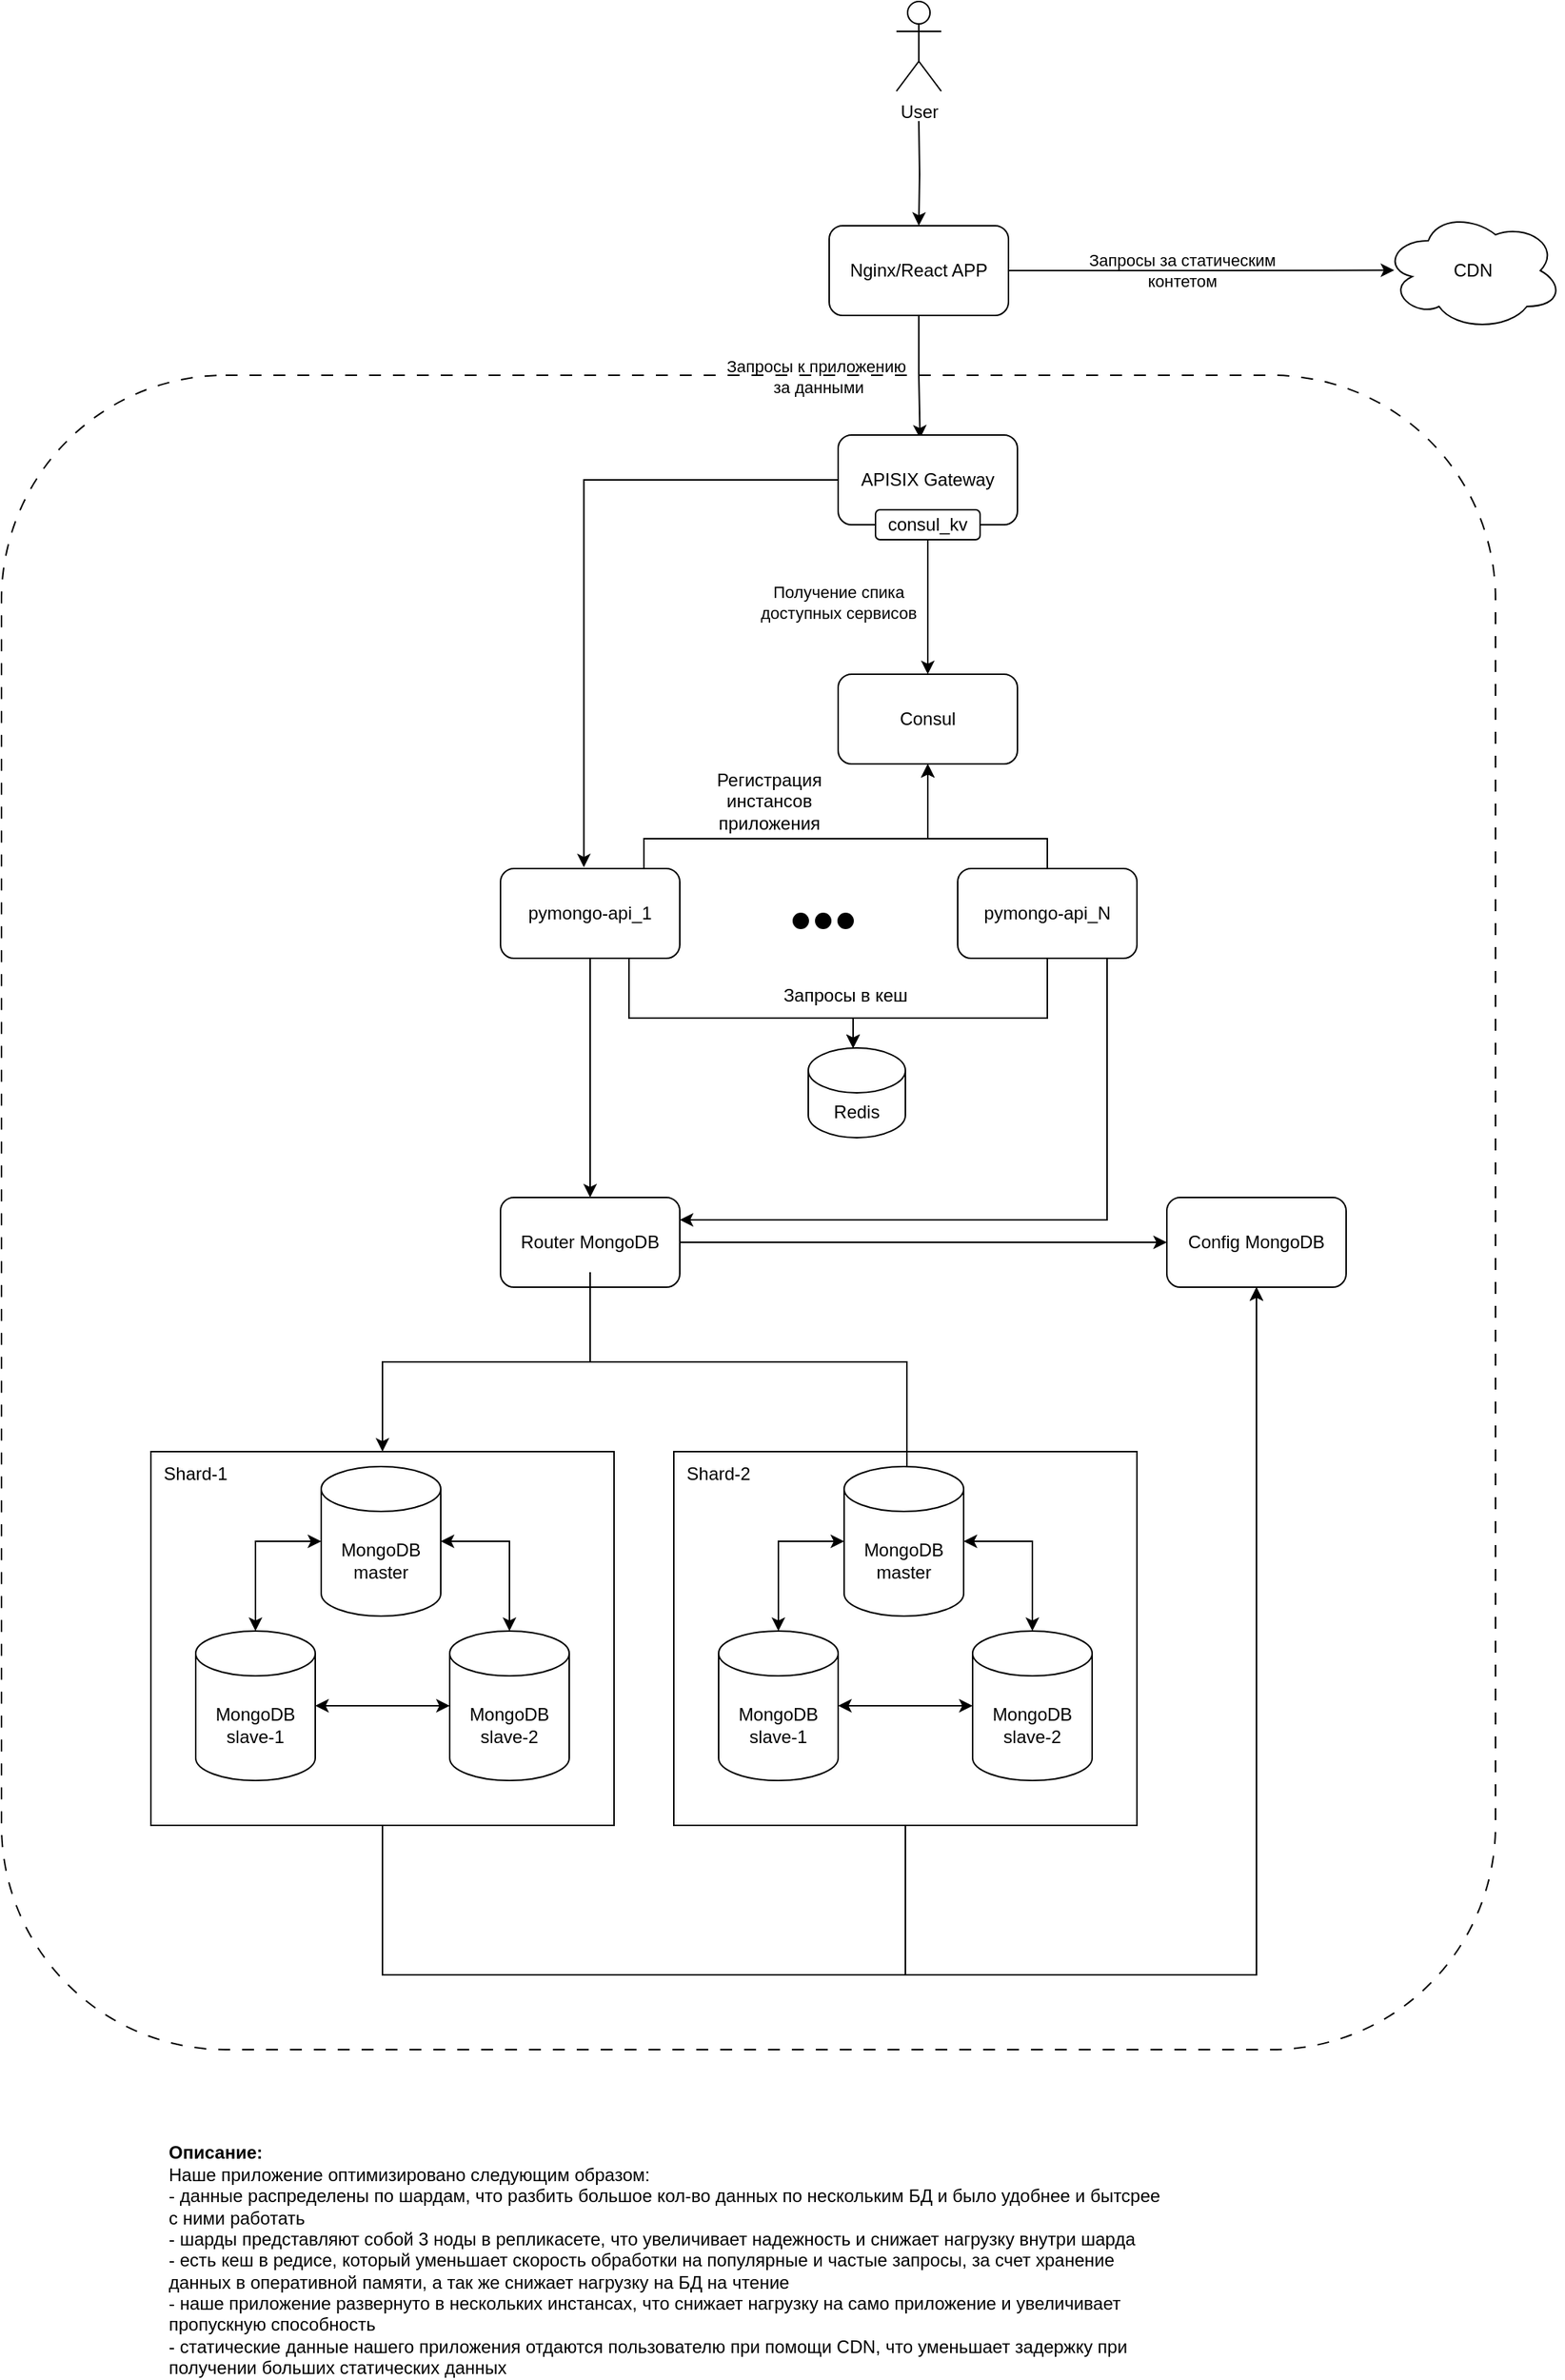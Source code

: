 <mxfile version="24.7.5" pages="7">
  <diagram id="YzQA1lUjxcyqgRf318oz" name="Final">
    <mxGraphModel dx="1590" dy="1641" grid="1" gridSize="10" guides="1" tooltips="1" connect="1" arrows="1" fold="1" page="1" pageScale="1" pageWidth="827" pageHeight="1169" math="0" shadow="0">
      <root>
        <mxCell id="0" />
        <mxCell id="1" parent="0" />
        <mxCell id="tMT1rjS9KrUXqWb9RR2s-32" value="&lt;b&gt;Описание:&lt;/b&gt;&lt;div&gt;Наше приложение оптимизировано следующим образом:&lt;br&gt;- данные распределены по шардам, что разбить большое кол-во данных по нескольким БД и было удобнее и бытсрее с ними работать&lt;/div&gt;&lt;div&gt;- шарды представляют собой 3 ноды в репликасете, что увеличивает надежность и снижает нагрузку внутри шарда&lt;/div&gt;&lt;div&gt;- есть кеш в редисе, который уменьшает скорость обработки на популярные и частые запросы, за счет хранение данных в оперативной памяти, а так же снижает нагрузку на БД на чтение&lt;/div&gt;&lt;div&gt;- наше приложение развернуто в нескольких инстансах, что снижает нагрузку на само приложение и увеличивает пропускную способность&lt;/div&gt;&lt;div&gt;- статические данные нашего приложения отдаются пользователю при помощи CDN, что уменьшает задержку при получении больших статических данных&lt;/div&gt;" style="text;html=1;align=left;verticalAlign=middle;whiteSpace=wrap;rounded=0;labelPosition=center;verticalLabelPosition=middle;" vertex="1" parent="1">
          <mxGeometry x="60" y="1300" width="670" height="20" as="geometry" />
        </mxCell>
        <mxCell id="28okoR0Lc1E8Iex7c1q8-2" style="edgeStyle=orthogonalEdgeStyle;rounded=0;orthogonalLoop=1;jettySize=auto;html=1;entryX=0.5;entryY=0;entryDx=0;entryDy=0;" edge="1" parent="1" target="28okoR0Lc1E8Iex7c1q8-5">
          <mxGeometry relative="1" as="geometry">
            <mxPoint x="564" y="-121" as="sourcePoint" />
          </mxGeometry>
        </mxCell>
        <mxCell id="28okoR0Lc1E8Iex7c1q8-3" value="User" style="shape=umlActor;verticalLabelPosition=bottom;verticalAlign=top;html=1;outlineConnect=0;" vertex="1" parent="1">
          <mxGeometry x="549" y="-201" width="30" height="60" as="geometry" />
        </mxCell>
        <mxCell id="28okoR0Lc1E8Iex7c1q8-4" value="Запросы к приложению&lt;br&gt;&amp;nbsp;за данными" style="edgeStyle=orthogonalEdgeStyle;rounded=0;orthogonalLoop=1;jettySize=auto;html=1;entryX=0.457;entryY=0.039;entryDx=0;entryDy=0;fontColor=default;labelBackgroundColor=none;entryPerimeter=0;" edge="1" parent="1" source="28okoR0Lc1E8Iex7c1q8-5" target="28okoR0Lc1E8Iex7c1q8-42">
          <mxGeometry y="-70" relative="1" as="geometry">
            <mxPoint x="565" y="119" as="targetPoint" />
            <mxPoint as="offset" />
          </mxGeometry>
        </mxCell>
        <mxCell id="28okoR0Lc1E8Iex7c1q8-5" value="Nginx/React APP" style="rounded=1;whiteSpace=wrap;html=1;" vertex="1" parent="1">
          <mxGeometry x="504" y="-51" width="120" height="60" as="geometry" />
        </mxCell>
        <mxCell id="28okoR0Lc1E8Iex7c1q8-6" value="CDN" style="ellipse;shape=cloud;whiteSpace=wrap;html=1;" vertex="1" parent="1">
          <mxGeometry x="875" y="-61" width="120" height="80" as="geometry" />
        </mxCell>
        <mxCell id="28okoR0Lc1E8Iex7c1q8-7" style="edgeStyle=orthogonalEdgeStyle;rounded=0;orthogonalLoop=1;jettySize=auto;html=1;entryX=0.06;entryY=0.497;entryDx=0;entryDy=0;entryPerimeter=0;" edge="1" parent="1" source="28okoR0Lc1E8Iex7c1q8-5" target="28okoR0Lc1E8Iex7c1q8-6">
          <mxGeometry relative="1" as="geometry">
            <mxPoint x="895" y="-11" as="targetPoint" />
          </mxGeometry>
        </mxCell>
        <mxCell id="28okoR0Lc1E8Iex7c1q8-8" value="Запросы за статическим&lt;div&gt;контетом&lt;/div&gt;" style="edgeLabel;html=1;align=center;verticalAlign=middle;resizable=0;points=[];labelBackgroundColor=none;" vertex="1" connectable="0" parent="28okoR0Lc1E8Iex7c1q8-7">
          <mxGeometry x="-0.261" y="-1" relative="1" as="geometry">
            <mxPoint x="20" y="-1" as="offset" />
          </mxGeometry>
        </mxCell>
        <mxCell id="28okoR0Lc1E8Iex7c1q8-9" value="" style="rounded=1;whiteSpace=wrap;html=1;fillColor=none;dashed=1;dashPattern=8 8;" vertex="1" parent="1">
          <mxGeometry x="-50" y="49" width="1000" height="1120" as="geometry" />
        </mxCell>
        <mxCell id="28okoR0Lc1E8Iex7c1q8-10" style="edgeStyle=orthogonalEdgeStyle;rounded=0;orthogonalLoop=1;jettySize=auto;html=1;entryX=0.5;entryY=1;entryDx=0;entryDy=0;" edge="1" parent="1" source="28okoR0Lc1E8Iex7c1q8-11" target="28okoR0Lc1E8Iex7c1q8-46">
          <mxGeometry relative="1" as="geometry">
            <Array as="points">
              <mxPoint x="380" y="359" />
              <mxPoint x="570" y="359" />
            </Array>
          </mxGeometry>
        </mxCell>
        <mxCell id="28okoR0Lc1E8Iex7c1q8-11" value="pymongo-api_1" style="rounded=1;whiteSpace=wrap;html=1;" vertex="1" parent="1">
          <mxGeometry x="284" y="379" width="120" height="60" as="geometry" />
        </mxCell>
        <mxCell id="28okoR0Lc1E8Iex7c1q8-12" style="edgeStyle=orthogonalEdgeStyle;rounded=0;orthogonalLoop=1;jettySize=auto;html=1;exitX=0.5;exitY=1;exitDx=0;exitDy=0;entryX=0.5;entryY=0;entryDx=0;entryDy=0;" edge="1" parent="1" source="28okoR0Lc1E8Iex7c1q8-11" target="28okoR0Lc1E8Iex7c1q8-16">
          <mxGeometry relative="1" as="geometry">
            <mxPoint x="490" y="259" as="targetPoint" />
          </mxGeometry>
        </mxCell>
        <mxCell id="28okoR0Lc1E8Iex7c1q8-13" style="edgeStyle=orthogonalEdgeStyle;rounded=0;orthogonalLoop=1;jettySize=auto;html=1;entryX=0.5;entryY=0;entryDx=0;entryDy=0;" edge="1" parent="1" source="28okoR0Lc1E8Iex7c1q8-16" target="28okoR0Lc1E8Iex7c1q8-22">
          <mxGeometry relative="1" as="geometry">
            <mxPoint x="274" y="473" as="targetPoint" />
            <Array as="points">
              <mxPoint x="344" y="709" />
              <mxPoint x="205" y="709" />
            </Array>
          </mxGeometry>
        </mxCell>
        <mxCell id="28okoR0Lc1E8Iex7c1q8-14" style="edgeStyle=orthogonalEdgeStyle;rounded=0;orthogonalLoop=1;jettySize=auto;html=1;entryX=0;entryY=0.5;entryDx=0;entryDy=0;" edge="1" parent="1" source="28okoR0Lc1E8Iex7c1q8-16" target="28okoR0Lc1E8Iex7c1q8-19">
          <mxGeometry relative="1" as="geometry" />
        </mxCell>
        <mxCell id="28okoR0Lc1E8Iex7c1q8-15" style="edgeStyle=orthogonalEdgeStyle;rounded=0;orthogonalLoop=1;jettySize=auto;html=1;entryX=0.448;entryY=0.005;entryDx=0;entryDy=0;exitX=0.75;exitY=1;exitDx=0;exitDy=0;entryPerimeter=0;" edge="1" parent="1" source="28okoR0Lc1E8Iex7c1q8-11" target="28okoR0Lc1E8Iex7c1q8-39">
          <mxGeometry relative="1" as="geometry">
            <mxPoint x="75" y="369" as="targetPoint" />
            <Array as="points">
              <mxPoint x="370" y="439" />
              <mxPoint x="370" y="479" />
              <mxPoint x="520" y="479" />
              <mxPoint x="520" y="499" />
            </Array>
          </mxGeometry>
        </mxCell>
        <mxCell id="28okoR0Lc1E8Iex7c1q8-16" value="Router MongoDB" style="rounded=1;whiteSpace=wrap;html=1;" vertex="1" parent="1">
          <mxGeometry x="284" y="599" width="120" height="60" as="geometry" />
        </mxCell>
        <mxCell id="28okoR0Lc1E8Iex7c1q8-17" style="edgeStyle=orthogonalEdgeStyle;rounded=0;orthogonalLoop=1;jettySize=auto;html=1;entryX=0.5;entryY=0;entryDx=0;entryDy=0;" edge="1" parent="1">
          <mxGeometry relative="1" as="geometry">
            <mxPoint x="555" y="849" as="targetPoint" />
            <mxPoint x="344" y="649" as="sourcePoint" />
            <Array as="points">
              <mxPoint x="344" y="709" />
              <mxPoint x="556" y="709" />
              <mxPoint x="556" y="849" />
            </Array>
          </mxGeometry>
        </mxCell>
        <mxCell id="28okoR0Lc1E8Iex7c1q8-18" style="edgeStyle=orthogonalEdgeStyle;rounded=0;orthogonalLoop=1;jettySize=auto;html=1;entryX=0.5;entryY=1;entryDx=0;entryDy=0;endArrow=none;endFill=0;startArrow=classic;startFill=1;" edge="1" parent="1" source="28okoR0Lc1E8Iex7c1q8-19" target="28okoR0Lc1E8Iex7c1q8-22">
          <mxGeometry relative="1" as="geometry">
            <mxPoint x="274" y="573" as="targetPoint" />
            <Array as="points">
              <mxPoint x="790" y="1119" />
              <mxPoint x="205" y="1119" />
            </Array>
          </mxGeometry>
        </mxCell>
        <mxCell id="28okoR0Lc1E8Iex7c1q8-19" value="Config MongoDB" style="rounded=1;whiteSpace=wrap;html=1;" vertex="1" parent="1">
          <mxGeometry x="730" y="599" width="120" height="60" as="geometry" />
        </mxCell>
        <mxCell id="28okoR0Lc1E8Iex7c1q8-20" style="edgeStyle=orthogonalEdgeStyle;rounded=0;orthogonalLoop=1;jettySize=auto;html=1;entryX=0.5;entryY=1;entryDx=0;entryDy=0;startArrow=classic;startFill=1;endArrow=none;endFill=0;" edge="1" parent="1" source="28okoR0Lc1E8Iex7c1q8-19" target="28okoR0Lc1E8Iex7c1q8-31">
          <mxGeometry relative="1" as="geometry">
            <Array as="points">
              <mxPoint x="790" y="1119" />
              <mxPoint x="555" y="1119" />
            </Array>
            <mxPoint x="414" y="573" as="targetPoint" />
          </mxGeometry>
        </mxCell>
        <mxCell id="28okoR0Lc1E8Iex7c1q8-21" value="" style="group" vertex="1" connectable="0" parent="1">
          <mxGeometry x="50" y="769" width="310" height="250" as="geometry" />
        </mxCell>
        <mxCell id="28okoR0Lc1E8Iex7c1q8-22" value="" style="rounded=0;whiteSpace=wrap;html=1;fillColor=none;" vertex="1" parent="28okoR0Lc1E8Iex7c1q8-21">
          <mxGeometry width="310" height="250" as="geometry" />
        </mxCell>
        <mxCell id="28okoR0Lc1E8Iex7c1q8-23" value="MongoDB&lt;br&gt;slave-1" style="shape=cylinder3;whiteSpace=wrap;html=1;boundedLbl=1;backgroundOutline=1;size=15;" vertex="1" parent="28okoR0Lc1E8Iex7c1q8-21">
          <mxGeometry x="30" y="120" width="80" height="100" as="geometry" />
        </mxCell>
        <mxCell id="28okoR0Lc1E8Iex7c1q8-24" value="Shard-1" style="text;html=1;align=center;verticalAlign=middle;whiteSpace=wrap;rounded=0;" vertex="1" parent="28okoR0Lc1E8Iex7c1q8-21">
          <mxGeometry width="60" height="30" as="geometry" />
        </mxCell>
        <mxCell id="28okoR0Lc1E8Iex7c1q8-25" value="MongoDB&lt;br&gt;master" style="shape=cylinder3;whiteSpace=wrap;html=1;boundedLbl=1;backgroundOutline=1;size=15;" vertex="1" parent="28okoR0Lc1E8Iex7c1q8-21">
          <mxGeometry x="114" y="10" width="80" height="100" as="geometry" />
        </mxCell>
        <mxCell id="28okoR0Lc1E8Iex7c1q8-26" value="MongoDB&lt;br&gt;slave-2" style="shape=cylinder3;whiteSpace=wrap;html=1;boundedLbl=1;backgroundOutline=1;size=15;" vertex="1" parent="28okoR0Lc1E8Iex7c1q8-21">
          <mxGeometry x="200" y="120" width="80" height="100" as="geometry" />
        </mxCell>
        <mxCell id="28okoR0Lc1E8Iex7c1q8-27" style="edgeStyle=orthogonalEdgeStyle;rounded=0;orthogonalLoop=1;jettySize=auto;html=1;entryX=0;entryY=0.5;entryDx=0;entryDy=0;entryPerimeter=0;startArrow=classic;startFill=1;" edge="1" parent="28okoR0Lc1E8Iex7c1q8-21" source="28okoR0Lc1E8Iex7c1q8-23" target="28okoR0Lc1E8Iex7c1q8-26">
          <mxGeometry relative="1" as="geometry" />
        </mxCell>
        <mxCell id="28okoR0Lc1E8Iex7c1q8-28" style="edgeStyle=orthogonalEdgeStyle;rounded=0;orthogonalLoop=1;jettySize=auto;html=1;entryX=0;entryY=0.5;entryDx=0;entryDy=0;entryPerimeter=0;exitX=0.5;exitY=0;exitDx=0;exitDy=0;exitPerimeter=0;startArrow=classic;startFill=1;" edge="1" parent="28okoR0Lc1E8Iex7c1q8-21" source="28okoR0Lc1E8Iex7c1q8-23" target="28okoR0Lc1E8Iex7c1q8-25">
          <mxGeometry relative="1" as="geometry" />
        </mxCell>
        <mxCell id="28okoR0Lc1E8Iex7c1q8-29" style="edgeStyle=orthogonalEdgeStyle;rounded=0;orthogonalLoop=1;jettySize=auto;html=1;exitX=0.5;exitY=0;exitDx=0;exitDy=0;exitPerimeter=0;entryX=1;entryY=0.5;entryDx=0;entryDy=0;entryPerimeter=0;startArrow=classic;startFill=1;" edge="1" parent="28okoR0Lc1E8Iex7c1q8-21" source="28okoR0Lc1E8Iex7c1q8-26" target="28okoR0Lc1E8Iex7c1q8-25">
          <mxGeometry relative="1" as="geometry" />
        </mxCell>
        <mxCell id="28okoR0Lc1E8Iex7c1q8-30" value="" style="group" vertex="1" connectable="0" parent="1">
          <mxGeometry x="400" y="769" width="310" height="250" as="geometry" />
        </mxCell>
        <mxCell id="28okoR0Lc1E8Iex7c1q8-31" value="" style="rounded=0;whiteSpace=wrap;html=1;fillColor=none;" vertex="1" parent="28okoR0Lc1E8Iex7c1q8-30">
          <mxGeometry width="310" height="250" as="geometry" />
        </mxCell>
        <mxCell id="28okoR0Lc1E8Iex7c1q8-32" value="MongoDB&lt;br&gt;slave-1" style="shape=cylinder3;whiteSpace=wrap;html=1;boundedLbl=1;backgroundOutline=1;size=15;" vertex="1" parent="28okoR0Lc1E8Iex7c1q8-30">
          <mxGeometry x="30" y="120" width="80" height="100" as="geometry" />
        </mxCell>
        <mxCell id="28okoR0Lc1E8Iex7c1q8-33" value="Shard-2" style="text;html=1;align=center;verticalAlign=middle;whiteSpace=wrap;rounded=0;" vertex="1" parent="28okoR0Lc1E8Iex7c1q8-30">
          <mxGeometry width="60" height="30" as="geometry" />
        </mxCell>
        <mxCell id="28okoR0Lc1E8Iex7c1q8-34" value="MongoDB&lt;br&gt;master" style="shape=cylinder3;whiteSpace=wrap;html=1;boundedLbl=1;backgroundOutline=1;size=15;" vertex="1" parent="28okoR0Lc1E8Iex7c1q8-30">
          <mxGeometry x="114" y="10" width="80" height="100" as="geometry" />
        </mxCell>
        <mxCell id="28okoR0Lc1E8Iex7c1q8-35" value="MongoDB&lt;br&gt;slave-2" style="shape=cylinder3;whiteSpace=wrap;html=1;boundedLbl=1;backgroundOutline=1;size=15;" vertex="1" parent="28okoR0Lc1E8Iex7c1q8-30">
          <mxGeometry x="200" y="120" width="80" height="100" as="geometry" />
        </mxCell>
        <mxCell id="28okoR0Lc1E8Iex7c1q8-36" style="edgeStyle=orthogonalEdgeStyle;rounded=0;orthogonalLoop=1;jettySize=auto;html=1;entryX=0;entryY=0.5;entryDx=0;entryDy=0;entryPerimeter=0;startArrow=classic;startFill=1;" edge="1" parent="28okoR0Lc1E8Iex7c1q8-30" source="28okoR0Lc1E8Iex7c1q8-32" target="28okoR0Lc1E8Iex7c1q8-35">
          <mxGeometry relative="1" as="geometry" />
        </mxCell>
        <mxCell id="28okoR0Lc1E8Iex7c1q8-37" style="edgeStyle=orthogonalEdgeStyle;rounded=0;orthogonalLoop=1;jettySize=auto;html=1;entryX=0;entryY=0.5;entryDx=0;entryDy=0;entryPerimeter=0;exitX=0.5;exitY=0;exitDx=0;exitDy=0;exitPerimeter=0;startArrow=classic;startFill=1;" edge="1" parent="28okoR0Lc1E8Iex7c1q8-30" source="28okoR0Lc1E8Iex7c1q8-32" target="28okoR0Lc1E8Iex7c1q8-34">
          <mxGeometry relative="1" as="geometry" />
        </mxCell>
        <mxCell id="28okoR0Lc1E8Iex7c1q8-38" style="edgeStyle=orthogonalEdgeStyle;rounded=0;orthogonalLoop=1;jettySize=auto;html=1;exitX=0.5;exitY=0;exitDx=0;exitDy=0;exitPerimeter=0;entryX=1;entryY=0.5;entryDx=0;entryDy=0;entryPerimeter=0;startArrow=classic;startFill=1;" edge="1" parent="28okoR0Lc1E8Iex7c1q8-30" source="28okoR0Lc1E8Iex7c1q8-35" target="28okoR0Lc1E8Iex7c1q8-34">
          <mxGeometry relative="1" as="geometry" />
        </mxCell>
        <mxCell id="28okoR0Lc1E8Iex7c1q8-39" value="Redis" style="shape=cylinder3;whiteSpace=wrap;html=1;boundedLbl=1;backgroundOutline=1;size=15;" vertex="1" parent="1">
          <mxGeometry x="490" y="499" width="65" height="60" as="geometry" />
        </mxCell>
        <mxCell id="28okoR0Lc1E8Iex7c1q8-40" value="" style="ellipse;whiteSpace=wrap;html=1;aspect=fixed;fillColor=#000000;" vertex="1" parent="1">
          <mxGeometry x="480" y="409" width="10" height="10" as="geometry" />
        </mxCell>
        <mxCell id="28okoR0Lc1E8Iex7c1q8-41" style="edgeStyle=orthogonalEdgeStyle;rounded=0;orthogonalLoop=1;jettySize=auto;html=1;entryX=0.465;entryY=-0.014;entryDx=0;entryDy=0;entryPerimeter=0;" edge="1" parent="1" source="28okoR0Lc1E8Iex7c1q8-42" target="28okoR0Lc1E8Iex7c1q8-11">
          <mxGeometry relative="1" as="geometry" />
        </mxCell>
        <mxCell id="28okoR0Lc1E8Iex7c1q8-42" value="APISIX Gateway" style="rounded=1;whiteSpace=wrap;html=1;" vertex="1" parent="1">
          <mxGeometry x="510" y="89" width="120" height="60" as="geometry" />
        </mxCell>
        <mxCell id="28okoR0Lc1E8Iex7c1q8-43" style="edgeStyle=orthogonalEdgeStyle;rounded=0;orthogonalLoop=1;jettySize=auto;html=1;entryX=0.5;entryY=0;entryDx=0;entryDy=0;" edge="1" parent="1" source="28okoR0Lc1E8Iex7c1q8-45" target="28okoR0Lc1E8Iex7c1q8-46">
          <mxGeometry relative="1" as="geometry" />
        </mxCell>
        <mxCell id="28okoR0Lc1E8Iex7c1q8-44" value="Получение спика&lt;div&gt;доступных сервисов&lt;/div&gt;" style="edgeLabel;html=1;align=center;verticalAlign=middle;resizable=0;points=[];labelBackgroundColor=none;" vertex="1" connectable="0" parent="28okoR0Lc1E8Iex7c1q8-43">
          <mxGeometry x="-0.037" y="-1" relative="1" as="geometry">
            <mxPoint x="-59" y="-2" as="offset" />
          </mxGeometry>
        </mxCell>
        <mxCell id="28okoR0Lc1E8Iex7c1q8-45" value="consul_kv" style="rounded=1;whiteSpace=wrap;html=1;" vertex="1" parent="1">
          <mxGeometry x="535" y="139" width="70" height="20" as="geometry" />
        </mxCell>
        <mxCell id="28okoR0Lc1E8Iex7c1q8-46" value="Consul" style="rounded=1;whiteSpace=wrap;html=1;" vertex="1" parent="1">
          <mxGeometry x="510" y="249" width="120" height="60" as="geometry" />
        </mxCell>
        <mxCell id="28okoR0Lc1E8Iex7c1q8-47" value="Регистрация&lt;div&gt;инстансов приложения&lt;/div&gt;" style="text;html=1;align=center;verticalAlign=middle;whiteSpace=wrap;rounded=0;" vertex="1" parent="1">
          <mxGeometry x="404" y="319" width="120" height="30" as="geometry" />
        </mxCell>
        <mxCell id="28okoR0Lc1E8Iex7c1q8-48" value="" style="ellipse;whiteSpace=wrap;html=1;aspect=fixed;fillColor=#000000;" vertex="1" parent="1">
          <mxGeometry x="510" y="409" width="10" height="10" as="geometry" />
        </mxCell>
        <mxCell id="28okoR0Lc1E8Iex7c1q8-49" value="" style="ellipse;whiteSpace=wrap;html=1;aspect=fixed;fillColor=#000000;" vertex="1" parent="1">
          <mxGeometry x="495" y="409" width="10" height="10" as="geometry" />
        </mxCell>
        <mxCell id="28okoR0Lc1E8Iex7c1q8-50" style="edgeStyle=orthogonalEdgeStyle;rounded=0;orthogonalLoop=1;jettySize=auto;html=1;entryX=0.5;entryY=1;entryDx=0;entryDy=0;" edge="1" parent="1" source="28okoR0Lc1E8Iex7c1q8-52" target="28okoR0Lc1E8Iex7c1q8-46">
          <mxGeometry relative="1" as="geometry">
            <Array as="points">
              <mxPoint x="650" y="359" />
              <mxPoint x="570" y="359" />
            </Array>
          </mxGeometry>
        </mxCell>
        <mxCell id="28okoR0Lc1E8Iex7c1q8-51" style="edgeStyle=orthogonalEdgeStyle;rounded=0;orthogonalLoop=1;jettySize=auto;html=1;entryX=1;entryY=0.25;entryDx=0;entryDy=0;" edge="1" parent="1" source="28okoR0Lc1E8Iex7c1q8-52" target="28okoR0Lc1E8Iex7c1q8-16">
          <mxGeometry relative="1" as="geometry">
            <Array as="points">
              <mxPoint x="690" y="614" />
            </Array>
          </mxGeometry>
        </mxCell>
        <mxCell id="28okoR0Lc1E8Iex7c1q8-52" value="pymongo-api_N" style="rounded=1;whiteSpace=wrap;html=1;" vertex="1" parent="1">
          <mxGeometry x="590" y="379" width="120" height="60" as="geometry" />
        </mxCell>
        <mxCell id="28okoR0Lc1E8Iex7c1q8-53" style="edgeStyle=orthogonalEdgeStyle;rounded=0;orthogonalLoop=1;jettySize=auto;html=1;" edge="1" parent="1" source="28okoR0Lc1E8Iex7c1q8-52">
          <mxGeometry relative="1" as="geometry">
            <mxPoint x="520" y="499" as="targetPoint" />
            <Array as="points">
              <mxPoint x="650" y="479" />
              <mxPoint x="520" y="479" />
              <mxPoint x="520" y="499" />
            </Array>
          </mxGeometry>
        </mxCell>
        <mxCell id="28okoR0Lc1E8Iex7c1q8-54" value="Запросы в кеш" style="text;html=1;align=center;verticalAlign=middle;whiteSpace=wrap;rounded=0;" vertex="1" parent="1">
          <mxGeometry x="455" y="449" width="120" height="30" as="geometry" />
        </mxCell>
      </root>
    </mxGraphModel>
  </diagram>
  <diagram name="Base" id="-H_mtQnk-PTXWXPvYvuk">
    <mxGraphModel dx="954" dy="590" grid="1" gridSize="10" guides="1" tooltips="1" connect="1" arrows="1" fold="1" page="1" pageScale="1" pageWidth="1169" pageHeight="827" math="0" shadow="0">
      <root>
        <mxCell id="0" />
        <mxCell id="1" parent="0" />
        <mxCell id="zA23MoTUsTF4_91t8viU-2" value="MongoDB" style="shape=cylinder3;whiteSpace=wrap;html=1;boundedLbl=1;backgroundOutline=1;size=15;" parent="1" vertex="1">
          <mxGeometry x="560" y="280" width="60" height="80" as="geometry" />
        </mxCell>
        <mxCell id="zA23MoTUsTF4_91t8viU-3" value="pymongo-api" style="rounded=1;whiteSpace=wrap;html=1;" parent="1" vertex="1">
          <mxGeometry x="360" y="290" width="120" height="60" as="geometry" />
        </mxCell>
        <mxCell id="zA23MoTUsTF4_91t8viU-4" style="edgeStyle=orthogonalEdgeStyle;rounded=0;orthogonalLoop=1;jettySize=auto;html=1;exitX=1;exitY=0.5;exitDx=0;exitDy=0;entryX=0;entryY=0.5;entryDx=0;entryDy=0;entryPerimeter=0;" parent="1" source="zA23MoTUsTF4_91t8viU-3" target="zA23MoTUsTF4_91t8viU-2" edge="1">
          <mxGeometry relative="1" as="geometry" />
        </mxCell>
        <mxCell id="ADoWuRW8eAPFBvV_JHm0-1" value="Изначальный вариант приложения" style="text;html=1;align=center;verticalAlign=middle;whiteSpace=wrap;rounded=0;" vertex="1" parent="1">
          <mxGeometry x="420" y="398" width="180" height="31" as="geometry" />
        </mxCell>
      </root>
    </mxGraphModel>
  </diagram>
  <diagram id="GZfqlcKEU6GGCUzoR-_B" name="Sharding">
    <mxGraphModel dx="1468" dy="908" grid="1" gridSize="10" guides="1" tooltips="1" connect="1" arrows="1" fold="1" page="1" pageScale="1" pageWidth="827" pageHeight="1169" math="0" shadow="0">
      <root>
        <mxCell id="0" />
        <mxCell id="1" parent="0" />
        <mxCell id="X_NfVtUtt-m_dbJeJi0s-2" value="pymongo-api" style="rounded=1;whiteSpace=wrap;html=1;" parent="1" vertex="1">
          <mxGeometry x="354" y="230" width="120" height="60" as="geometry" />
        </mxCell>
        <mxCell id="X_NfVtUtt-m_dbJeJi0s-3" style="edgeStyle=orthogonalEdgeStyle;rounded=0;orthogonalLoop=1;jettySize=auto;html=1;exitX=0.5;exitY=1;exitDx=0;exitDy=0;entryX=0.5;entryY=0;entryDx=0;entryDy=0;" parent="1" source="X_NfVtUtt-m_dbJeJi0s-2" target="X_NfVtUtt-m_dbJeJi0s-7" edge="1">
          <mxGeometry relative="1" as="geometry">
            <mxPoint x="560" y="320" as="targetPoint" />
          </mxGeometry>
        </mxCell>
        <mxCell id="X_NfVtUtt-m_dbJeJi0s-4" value="MongoDB&lt;br&gt;Shard-1" style="shape=cylinder3;whiteSpace=wrap;html=1;boundedLbl=1;backgroundOutline=1;size=15;" parent="1" vertex="1">
          <mxGeometry x="304" y="484" width="80" height="100" as="geometry" />
        </mxCell>
        <mxCell id="X_NfVtUtt-m_dbJeJi0s-6" value="MongoDB&lt;br&gt;Shard-2" style="shape=cylinder3;whiteSpace=wrap;html=1;boundedLbl=1;backgroundOutline=1;size=15;" parent="1" vertex="1">
          <mxGeometry x="444" y="484" width="80" height="100" as="geometry" />
        </mxCell>
        <mxCell id="X_NfVtUtt-m_dbJeJi0s-8" style="edgeStyle=orthogonalEdgeStyle;rounded=0;orthogonalLoop=1;jettySize=auto;html=1;" parent="1" source="X_NfVtUtt-m_dbJeJi0s-7" target="X_NfVtUtt-m_dbJeJi0s-4" edge="1">
          <mxGeometry relative="1" as="geometry" />
        </mxCell>
        <mxCell id="X_NfVtUtt-m_dbJeJi0s-13" style="edgeStyle=orthogonalEdgeStyle;rounded=0;orthogonalLoop=1;jettySize=auto;html=1;entryX=0;entryY=0.5;entryDx=0;entryDy=0;" parent="1" source="X_NfVtUtt-m_dbJeJi0s-7" target="X_NfVtUtt-m_dbJeJi0s-10" edge="1">
          <mxGeometry relative="1" as="geometry" />
        </mxCell>
        <mxCell id="X_NfVtUtt-m_dbJeJi0s-7" value="Router MongoDB" style="rounded=1;whiteSpace=wrap;html=1;" parent="1" vertex="1">
          <mxGeometry x="354" y="360" width="120" height="60" as="geometry" />
        </mxCell>
        <mxCell id="X_NfVtUtt-m_dbJeJi0s-9" style="edgeStyle=orthogonalEdgeStyle;rounded=0;orthogonalLoop=1;jettySize=auto;html=1;entryX=0.5;entryY=0;entryDx=0;entryDy=0;entryPerimeter=0;" parent="1" source="X_NfVtUtt-m_dbJeJi0s-7" target="X_NfVtUtt-m_dbJeJi0s-6" edge="1">
          <mxGeometry relative="1" as="geometry" />
        </mxCell>
        <mxCell id="X_NfVtUtt-m_dbJeJi0s-11" style="edgeStyle=orthogonalEdgeStyle;rounded=0;orthogonalLoop=1;jettySize=auto;html=1;entryX=0.5;entryY=1;entryDx=0;entryDy=0;entryPerimeter=0;endArrow=none;endFill=0;startArrow=classic;startFill=1;" parent="1" source="X_NfVtUtt-m_dbJeJi0s-10" target="X_NfVtUtt-m_dbJeJi0s-4" edge="1">
          <mxGeometry relative="1" as="geometry">
            <mxPoint x="630" y="560.0" as="targetPoint" />
            <Array as="points">
              <mxPoint x="630" y="604" />
              <mxPoint x="344" y="604" />
            </Array>
          </mxGeometry>
        </mxCell>
        <mxCell id="X_NfVtUtt-m_dbJeJi0s-10" value="Config MongoDB" style="rounded=1;whiteSpace=wrap;html=1;" parent="1" vertex="1">
          <mxGeometry x="570" y="360" width="120" height="60" as="geometry" />
        </mxCell>
        <mxCell id="X_NfVtUtt-m_dbJeJi0s-12" style="edgeStyle=orthogonalEdgeStyle;rounded=0;orthogonalLoop=1;jettySize=auto;html=1;entryX=0.5;entryY=1;entryDx=0;entryDy=0;entryPerimeter=0;startArrow=classic;startFill=1;endArrow=none;endFill=0;" parent="1" source="X_NfVtUtt-m_dbJeJi0s-10" target="X_NfVtUtt-m_dbJeJi0s-6" edge="1">
          <mxGeometry relative="1" as="geometry">
            <Array as="points">
              <mxPoint x="630" y="604" />
              <mxPoint x="484" y="604" />
            </Array>
          </mxGeometry>
        </mxCell>
        <mxCell id="20TB-1hyvb_s3_S-MejB-1" value="&lt;b&gt;Описание:&lt;/b&gt;&lt;div&gt;Мы добавили в наше приложение 2 шарда, теперь нагрузка данных распределяется между ними.&lt;/div&gt;" style="text;html=1;align=left;verticalAlign=middle;whiteSpace=wrap;rounded=0;labelPosition=center;verticalLabelPosition=middle;" vertex="1" parent="1">
          <mxGeometry x="170" y="690" width="540" height="20" as="geometry" />
        </mxCell>
        <mxCell id="20TB-1hyvb_s3_S-MejB-2" value="" style="rounded=1;whiteSpace=wrap;html=1;fillColor=none;dashed=1;" vertex="1" parent="1">
          <mxGeometry x="210" y="190" width="530" height="470" as="geometry" />
        </mxCell>
        <mxCell id="20TB-1hyvb_s3_S-MejB-3" value="User" style="shape=umlActor;verticalLabelPosition=bottom;verticalAlign=top;html=1;outlineConnect=0;" vertex="1" parent="1">
          <mxGeometry x="394" y="50" width="30" height="60" as="geometry" />
        </mxCell>
        <mxCell id="20TB-1hyvb_s3_S-MejB-5" style="edgeStyle=orthogonalEdgeStyle;rounded=0;orthogonalLoop=1;jettySize=auto;html=1;entryX=0.377;entryY=0.085;entryDx=0;entryDy=0;entryPerimeter=0;" edge="1" parent="1" target="20TB-1hyvb_s3_S-MejB-2">
          <mxGeometry relative="1" as="geometry">
            <mxPoint x="410" y="130" as="sourcePoint" />
          </mxGeometry>
        </mxCell>
        <mxCell id="20TB-1hyvb_s3_S-MejB-7" value="Инстанс нашего приложения" style="text;html=1;align=center;verticalAlign=middle;whiteSpace=wrap;rounded=0;" vertex="1" parent="1">
          <mxGeometry x="230" y="210" width="120" height="30" as="geometry" />
        </mxCell>
      </root>
    </mxGraphModel>
  </diagram>
  <diagram id="NWEMLXl78KcmsUgmMTIS" name="Replica">
    <mxGraphModel dx="2417" dy="983" grid="1" gridSize="10" guides="1" tooltips="1" connect="1" arrows="1" fold="1" page="1" pageScale="1" pageWidth="827" pageHeight="1169" math="0" shadow="0">
      <root>
        <mxCell id="0" />
        <mxCell id="1" parent="0" />
        <mxCell id="hz6HUZ_KwrqB7b1uw1a9-1" value="pymongo-api" style="rounded=1;whiteSpace=wrap;html=1;" parent="1" vertex="1">
          <mxGeometry x="354" y="230" width="120" height="60" as="geometry" />
        </mxCell>
        <mxCell id="hz6HUZ_KwrqB7b1uw1a9-2" style="edgeStyle=orthogonalEdgeStyle;rounded=0;orthogonalLoop=1;jettySize=auto;html=1;exitX=0.5;exitY=1;exitDx=0;exitDy=0;entryX=0.5;entryY=0;entryDx=0;entryDy=0;" parent="1" source="hz6HUZ_KwrqB7b1uw1a9-1" target="hz6HUZ_KwrqB7b1uw1a9-7" edge="1">
          <mxGeometry relative="1" as="geometry">
            <mxPoint x="560" y="320" as="targetPoint" />
          </mxGeometry>
        </mxCell>
        <mxCell id="hz6HUZ_KwrqB7b1uw1a9-5" style="edgeStyle=orthogonalEdgeStyle;rounded=0;orthogonalLoop=1;jettySize=auto;html=1;entryX=0.5;entryY=0;entryDx=0;entryDy=0;" parent="1" source="hz6HUZ_KwrqB7b1uw1a9-7" target="hz6HUZ_KwrqB7b1uw1a9-16" edge="1">
          <mxGeometry relative="1" as="geometry">
            <mxPoint x="344" y="484" as="targetPoint" />
          </mxGeometry>
        </mxCell>
        <mxCell id="hz6HUZ_KwrqB7b1uw1a9-6" style="edgeStyle=orthogonalEdgeStyle;rounded=0;orthogonalLoop=1;jettySize=auto;html=1;entryX=0;entryY=0.5;entryDx=0;entryDy=0;" parent="1" source="hz6HUZ_KwrqB7b1uw1a9-7" target="hz6HUZ_KwrqB7b1uw1a9-10" edge="1">
          <mxGeometry relative="1" as="geometry" />
        </mxCell>
        <mxCell id="hz6HUZ_KwrqB7b1uw1a9-7" value="Router MongoDB" style="rounded=1;whiteSpace=wrap;html=1;" parent="1" vertex="1">
          <mxGeometry x="354" y="360" width="120" height="60" as="geometry" />
        </mxCell>
        <mxCell id="hz6HUZ_KwrqB7b1uw1a9-8" style="edgeStyle=orthogonalEdgeStyle;rounded=0;orthogonalLoop=1;jettySize=auto;html=1;entryX=0.5;entryY=0;entryDx=0;entryDy=0;" parent="1" source="hz6HUZ_KwrqB7b1uw1a9-7" target="hz6HUZ_KwrqB7b1uw1a9-31" edge="1">
          <mxGeometry relative="1" as="geometry">
            <mxPoint x="484" y="484" as="targetPoint" />
          </mxGeometry>
        </mxCell>
        <mxCell id="hz6HUZ_KwrqB7b1uw1a9-9" style="edgeStyle=orthogonalEdgeStyle;rounded=0;orthogonalLoop=1;jettySize=auto;html=1;entryX=0.5;entryY=1;entryDx=0;entryDy=0;endArrow=none;endFill=0;startArrow=classic;startFill=1;" parent="1" source="hz6HUZ_KwrqB7b1uw1a9-10" target="hz6HUZ_KwrqB7b1uw1a9-16" edge="1">
          <mxGeometry relative="1" as="geometry">
            <mxPoint x="344" y="584" as="targetPoint" />
            <Array as="points">
              <mxPoint x="860" y="780" />
              <mxPoint x="245" y="780" />
            </Array>
          </mxGeometry>
        </mxCell>
        <mxCell id="hz6HUZ_KwrqB7b1uw1a9-10" value="Config MongoDB" style="rounded=1;whiteSpace=wrap;html=1;" parent="1" vertex="1">
          <mxGeometry x="800" y="360" width="120" height="60" as="geometry" />
        </mxCell>
        <mxCell id="hz6HUZ_KwrqB7b1uw1a9-11" style="edgeStyle=orthogonalEdgeStyle;rounded=0;orthogonalLoop=1;jettySize=auto;html=1;entryX=0.5;entryY=1;entryDx=0;entryDy=0;startArrow=classic;startFill=1;endArrow=none;endFill=0;" parent="1" source="hz6HUZ_KwrqB7b1uw1a9-10" target="hz6HUZ_KwrqB7b1uw1a9-31" edge="1">
          <mxGeometry relative="1" as="geometry">
            <Array as="points">
              <mxPoint x="860" y="780" />
              <mxPoint x="595" y="780" />
            </Array>
            <mxPoint x="484" y="584" as="targetPoint" />
          </mxGeometry>
        </mxCell>
        <mxCell id="hz6HUZ_KwrqB7b1uw1a9-39" value="" style="group" parent="1" vertex="1" connectable="0">
          <mxGeometry x="90" y="480" width="310" height="250" as="geometry" />
        </mxCell>
        <mxCell id="hz6HUZ_KwrqB7b1uw1a9-16" value="" style="rounded=0;whiteSpace=wrap;html=1;fillColor=none;" parent="hz6HUZ_KwrqB7b1uw1a9-39" vertex="1">
          <mxGeometry width="310" height="250" as="geometry" />
        </mxCell>
        <mxCell id="hz6HUZ_KwrqB7b1uw1a9-12" value="MongoDB&lt;br&gt;shard1-2" style="shape=cylinder3;whiteSpace=wrap;html=1;boundedLbl=1;backgroundOutline=1;size=15;" parent="hz6HUZ_KwrqB7b1uw1a9-39" vertex="1">
          <mxGeometry x="30" y="120" width="80" height="100" as="geometry" />
        </mxCell>
        <mxCell id="hz6HUZ_KwrqB7b1uw1a9-17" value="Shard-1" style="text;html=1;align=center;verticalAlign=middle;whiteSpace=wrap;rounded=0;" parent="hz6HUZ_KwrqB7b1uw1a9-39" vertex="1">
          <mxGeometry width="60" height="30" as="geometry" />
        </mxCell>
        <mxCell id="hz6HUZ_KwrqB7b1uw1a9-18" value="MongoDB&lt;br&gt;shard1-1" style="shape=cylinder3;whiteSpace=wrap;html=1;boundedLbl=1;backgroundOutline=1;size=15;" parent="hz6HUZ_KwrqB7b1uw1a9-39" vertex="1">
          <mxGeometry x="114" y="10" width="80" height="100" as="geometry" />
        </mxCell>
        <mxCell id="hz6HUZ_KwrqB7b1uw1a9-19" value="MongoDB&lt;br&gt;shard1-3" style="shape=cylinder3;whiteSpace=wrap;html=1;boundedLbl=1;backgroundOutline=1;size=15;" parent="hz6HUZ_KwrqB7b1uw1a9-39" vertex="1">
          <mxGeometry x="200" y="120" width="80" height="100" as="geometry" />
        </mxCell>
        <mxCell id="hz6HUZ_KwrqB7b1uw1a9-20" style="edgeStyle=orthogonalEdgeStyle;rounded=0;orthogonalLoop=1;jettySize=auto;html=1;entryX=0;entryY=0.5;entryDx=0;entryDy=0;entryPerimeter=0;startArrow=classic;startFill=1;" parent="hz6HUZ_KwrqB7b1uw1a9-39" source="hz6HUZ_KwrqB7b1uw1a9-12" target="hz6HUZ_KwrqB7b1uw1a9-19" edge="1">
          <mxGeometry relative="1" as="geometry" />
        </mxCell>
        <mxCell id="hz6HUZ_KwrqB7b1uw1a9-21" style="edgeStyle=orthogonalEdgeStyle;rounded=0;orthogonalLoop=1;jettySize=auto;html=1;entryX=0;entryY=0.5;entryDx=0;entryDy=0;entryPerimeter=0;exitX=0.5;exitY=0;exitDx=0;exitDy=0;exitPerimeter=0;startArrow=classic;startFill=1;" parent="hz6HUZ_KwrqB7b1uw1a9-39" source="hz6HUZ_KwrqB7b1uw1a9-12" target="hz6HUZ_KwrqB7b1uw1a9-18" edge="1">
          <mxGeometry relative="1" as="geometry" />
        </mxCell>
        <mxCell id="hz6HUZ_KwrqB7b1uw1a9-22" style="edgeStyle=orthogonalEdgeStyle;rounded=0;orthogonalLoop=1;jettySize=auto;html=1;exitX=0.5;exitY=0;exitDx=0;exitDy=0;exitPerimeter=0;entryX=1;entryY=0.5;entryDx=0;entryDy=0;entryPerimeter=0;startArrow=classic;startFill=1;" parent="hz6HUZ_KwrqB7b1uw1a9-39" source="hz6HUZ_KwrqB7b1uw1a9-19" target="hz6HUZ_KwrqB7b1uw1a9-18" edge="1">
          <mxGeometry relative="1" as="geometry" />
        </mxCell>
        <mxCell id="hz6HUZ_KwrqB7b1uw1a9-40" value="" style="group" parent="1" vertex="1" connectable="0">
          <mxGeometry x="440" y="480" width="310" height="250" as="geometry" />
        </mxCell>
        <mxCell id="hz6HUZ_KwrqB7b1uw1a9-31" value="" style="rounded=0;whiteSpace=wrap;html=1;fillColor=none;" parent="hz6HUZ_KwrqB7b1uw1a9-40" vertex="1">
          <mxGeometry width="310" height="250" as="geometry" />
        </mxCell>
        <mxCell id="hz6HUZ_KwrqB7b1uw1a9-32" value="MongoDB&lt;br&gt;shard2-2" style="shape=cylinder3;whiteSpace=wrap;html=1;boundedLbl=1;backgroundOutline=1;size=15;" parent="hz6HUZ_KwrqB7b1uw1a9-40" vertex="1">
          <mxGeometry x="30" y="120" width="80" height="100" as="geometry" />
        </mxCell>
        <mxCell id="hz6HUZ_KwrqB7b1uw1a9-33" value="Shard-2" style="text;html=1;align=center;verticalAlign=middle;whiteSpace=wrap;rounded=0;" parent="hz6HUZ_KwrqB7b1uw1a9-40" vertex="1">
          <mxGeometry width="60" height="30" as="geometry" />
        </mxCell>
        <mxCell id="hz6HUZ_KwrqB7b1uw1a9-34" value="MongoDB&lt;br&gt;shard2-1" style="shape=cylinder3;whiteSpace=wrap;html=1;boundedLbl=1;backgroundOutline=1;size=15;" parent="hz6HUZ_KwrqB7b1uw1a9-40" vertex="1">
          <mxGeometry x="114" y="10" width="80" height="100" as="geometry" />
        </mxCell>
        <mxCell id="hz6HUZ_KwrqB7b1uw1a9-35" value="MongoDB&lt;br&gt;shard2-3" style="shape=cylinder3;whiteSpace=wrap;html=1;boundedLbl=1;backgroundOutline=1;size=15;" parent="hz6HUZ_KwrqB7b1uw1a9-40" vertex="1">
          <mxGeometry x="200" y="120" width="80" height="100" as="geometry" />
        </mxCell>
        <mxCell id="hz6HUZ_KwrqB7b1uw1a9-36" style="edgeStyle=orthogonalEdgeStyle;rounded=0;orthogonalLoop=1;jettySize=auto;html=1;entryX=0;entryY=0.5;entryDx=0;entryDy=0;entryPerimeter=0;startArrow=classic;startFill=1;" parent="hz6HUZ_KwrqB7b1uw1a9-40" source="hz6HUZ_KwrqB7b1uw1a9-32" target="hz6HUZ_KwrqB7b1uw1a9-35" edge="1">
          <mxGeometry relative="1" as="geometry" />
        </mxCell>
        <mxCell id="hz6HUZ_KwrqB7b1uw1a9-37" style="edgeStyle=orthogonalEdgeStyle;rounded=0;orthogonalLoop=1;jettySize=auto;html=1;entryX=0;entryY=0.5;entryDx=0;entryDy=0;entryPerimeter=0;exitX=0.5;exitY=0;exitDx=0;exitDy=0;exitPerimeter=0;startArrow=classic;startFill=1;" parent="hz6HUZ_KwrqB7b1uw1a9-40" source="hz6HUZ_KwrqB7b1uw1a9-32" target="hz6HUZ_KwrqB7b1uw1a9-34" edge="1">
          <mxGeometry relative="1" as="geometry" />
        </mxCell>
        <mxCell id="hz6HUZ_KwrqB7b1uw1a9-38" style="edgeStyle=orthogonalEdgeStyle;rounded=0;orthogonalLoop=1;jettySize=auto;html=1;exitX=0.5;exitY=0;exitDx=0;exitDy=0;exitPerimeter=0;entryX=1;entryY=0.5;entryDx=0;entryDy=0;entryPerimeter=0;startArrow=classic;startFill=1;" parent="hz6HUZ_KwrqB7b1uw1a9-40" source="hz6HUZ_KwrqB7b1uw1a9-35" target="hz6HUZ_KwrqB7b1uw1a9-34" edge="1">
          <mxGeometry relative="1" as="geometry" />
        </mxCell>
        <mxCell id="uLjG89F4vxBJgoTwsjgf-2" value="" style="rounded=1;whiteSpace=wrap;html=1;fillColor=none;dashed=1;" vertex="1" parent="1">
          <mxGeometry x="30" y="170" width="950" height="660" as="geometry" />
        </mxCell>
        <mxCell id="uLjG89F4vxBJgoTwsjgf-1" value="&lt;b&gt;Описание:&lt;/b&gt;&lt;div&gt;Теперь мы добавили в наше приложение репликацию внутри шарда, для большей устойчивости и распределению нагрузки внутри шарда данных.&lt;/div&gt;" style="text;html=1;align=left;verticalAlign=middle;whiteSpace=wrap;rounded=0;labelPosition=center;verticalLabelPosition=middle;" vertex="1" parent="1">
          <mxGeometry x="-10" y="860" width="670" height="20" as="geometry" />
        </mxCell>
        <mxCell id="uLjG89F4vxBJgoTwsjgf-3" value="User" style="shape=umlActor;verticalLabelPosition=bottom;verticalAlign=top;html=1;outlineConnect=0;" vertex="1" parent="1">
          <mxGeometry x="398" y="10" width="30" height="60" as="geometry" />
        </mxCell>
        <mxCell id="uLjG89F4vxBJgoTwsjgf-4" style="edgeStyle=orthogonalEdgeStyle;rounded=0;orthogonalLoop=1;jettySize=auto;html=1;entryX=0.4;entryY=0.091;entryDx=0;entryDy=0;entryPerimeter=0;" edge="1" parent="1" target="uLjG89F4vxBJgoTwsjgf-2">
          <mxGeometry relative="1" as="geometry">
            <mxPoint x="410" y="90" as="sourcePoint" />
          </mxGeometry>
        </mxCell>
        <mxCell id="uLjG89F4vxBJgoTwsjgf-5" value="Инстанс нашего приложения" style="text;html=1;align=center;verticalAlign=middle;whiteSpace=wrap;rounded=0;" vertex="1" parent="1">
          <mxGeometry x="50" y="210" width="120" height="30" as="geometry" />
        </mxCell>
      </root>
    </mxGraphModel>
  </diagram>
  <diagram id="AHBeCyOa_2jhfDZvOTwD" name="Cache">
    <mxGraphModel dx="2385" dy="1475" grid="1" gridSize="10" guides="1" tooltips="1" connect="1" arrows="1" fold="1" page="1" pageScale="1" pageWidth="827" pageHeight="1169" math="0" shadow="0">
      <root>
        <mxCell id="0" />
        <mxCell id="1" parent="0" />
        <mxCell id="9KUnmGuIxa1psGdny1w4-1" value="pymongo-api" style="rounded=1;whiteSpace=wrap;html=1;" parent="1" vertex="1">
          <mxGeometry x="354" y="440" width="120" height="60" as="geometry" />
        </mxCell>
        <mxCell id="9KUnmGuIxa1psGdny1w4-2" style="edgeStyle=orthogonalEdgeStyle;rounded=0;orthogonalLoop=1;jettySize=auto;html=1;exitX=0.5;exitY=1;exitDx=0;exitDy=0;entryX=0.5;entryY=0;entryDx=0;entryDy=0;" parent="1" source="9KUnmGuIxa1psGdny1w4-1" target="9KUnmGuIxa1psGdny1w4-5" edge="1">
          <mxGeometry relative="1" as="geometry">
            <mxPoint x="560" y="320" as="targetPoint" />
          </mxGeometry>
        </mxCell>
        <mxCell id="9KUnmGuIxa1psGdny1w4-3" style="edgeStyle=orthogonalEdgeStyle;rounded=0;orthogonalLoop=1;jettySize=auto;html=1;entryX=0.5;entryY=0;entryDx=0;entryDy=0;" parent="1" source="9KUnmGuIxa1psGdny1w4-5" target="9KUnmGuIxa1psGdny1w4-11" edge="1">
          <mxGeometry relative="1" as="geometry">
            <mxPoint x="344" y="484" as="targetPoint" />
            <Array as="points">
              <mxPoint x="414" y="720" />
              <mxPoint x="275" y="720" />
            </Array>
          </mxGeometry>
        </mxCell>
        <mxCell id="9KUnmGuIxa1psGdny1w4-4" style="edgeStyle=orthogonalEdgeStyle;rounded=0;orthogonalLoop=1;jettySize=auto;html=1;entryX=0;entryY=0.5;entryDx=0;entryDy=0;" parent="1" source="9KUnmGuIxa1psGdny1w4-5" target="9KUnmGuIxa1psGdny1w4-8" edge="1">
          <mxGeometry relative="1" as="geometry" />
        </mxCell>
        <mxCell id="9KUnmGuIxa1psGdny1w4-38" style="edgeStyle=orthogonalEdgeStyle;rounded=0;orthogonalLoop=1;jettySize=auto;html=1;entryX=0.5;entryY=0;entryDx=0;entryDy=0;exitX=0;exitY=0.5;exitDx=0;exitDy=0;entryPerimeter=0;" parent="1" source="9KUnmGuIxa1psGdny1w4-1" edge="1" target="9KUnmGuIxa1psGdny1w4-32">
          <mxGeometry relative="1" as="geometry">
            <mxPoint x="145" y="430" as="targetPoint" />
          </mxGeometry>
        </mxCell>
        <mxCell id="9KUnmGuIxa1psGdny1w4-5" value="Router MongoDB" style="rounded=1;whiteSpace=wrap;html=1;" parent="1" vertex="1">
          <mxGeometry x="354" y="590" width="120" height="60" as="geometry" />
        </mxCell>
        <mxCell id="9KUnmGuIxa1psGdny1w4-6" style="edgeStyle=orthogonalEdgeStyle;rounded=0;orthogonalLoop=1;jettySize=auto;html=1;entryX=0.5;entryY=0;entryDx=0;entryDy=0;" parent="1" edge="1">
          <mxGeometry relative="1" as="geometry">
            <mxPoint x="625" y="860" as="targetPoint" />
            <mxPoint x="414" y="660" as="sourcePoint" />
            <Array as="points">
              <mxPoint x="414" y="720" />
              <mxPoint x="626" y="720" />
              <mxPoint x="626" y="860" />
            </Array>
          </mxGeometry>
        </mxCell>
        <mxCell id="9KUnmGuIxa1psGdny1w4-7" style="edgeStyle=orthogonalEdgeStyle;rounded=0;orthogonalLoop=1;jettySize=auto;html=1;entryX=0.5;entryY=1;entryDx=0;entryDy=0;endArrow=none;endFill=0;startArrow=classic;startFill=1;" parent="1" source="9KUnmGuIxa1psGdny1w4-8" target="9KUnmGuIxa1psGdny1w4-11" edge="1">
          <mxGeometry relative="1" as="geometry">
            <mxPoint x="344" y="584" as="targetPoint" />
            <Array as="points">
              <mxPoint x="860" y="1130" />
              <mxPoint x="275" y="1130" />
            </Array>
          </mxGeometry>
        </mxCell>
        <mxCell id="9KUnmGuIxa1psGdny1w4-8" value="Config MongoDB" style="rounded=1;whiteSpace=wrap;html=1;" parent="1" vertex="1">
          <mxGeometry x="800" y="590" width="120" height="60" as="geometry" />
        </mxCell>
        <mxCell id="9KUnmGuIxa1psGdny1w4-9" style="edgeStyle=orthogonalEdgeStyle;rounded=0;orthogonalLoop=1;jettySize=auto;html=1;entryX=0.5;entryY=1;entryDx=0;entryDy=0;startArrow=classic;startFill=1;endArrow=none;endFill=0;" parent="1" source="9KUnmGuIxa1psGdny1w4-8" target="9KUnmGuIxa1psGdny1w4-20" edge="1">
          <mxGeometry relative="1" as="geometry">
            <Array as="points">
              <mxPoint x="860" y="1130" />
              <mxPoint x="625" y="1130" />
            </Array>
            <mxPoint x="484" y="584" as="targetPoint" />
          </mxGeometry>
        </mxCell>
        <mxCell id="9KUnmGuIxa1psGdny1w4-10" value="" style="group" parent="1" vertex="1" connectable="0">
          <mxGeometry x="120" y="780" width="310" height="250" as="geometry" />
        </mxCell>
        <mxCell id="9KUnmGuIxa1psGdny1w4-11" value="" style="rounded=0;whiteSpace=wrap;html=1;fillColor=none;" parent="9KUnmGuIxa1psGdny1w4-10" vertex="1">
          <mxGeometry width="310" height="250" as="geometry" />
        </mxCell>
        <mxCell id="9KUnmGuIxa1psGdny1w4-12" value="MongoDB&lt;br&gt;slave-1" style="shape=cylinder3;whiteSpace=wrap;html=1;boundedLbl=1;backgroundOutline=1;size=15;" parent="9KUnmGuIxa1psGdny1w4-10" vertex="1">
          <mxGeometry x="30" y="120" width="80" height="100" as="geometry" />
        </mxCell>
        <mxCell id="9KUnmGuIxa1psGdny1w4-13" value="Shard-1" style="text;html=1;align=center;verticalAlign=middle;whiteSpace=wrap;rounded=0;" parent="9KUnmGuIxa1psGdny1w4-10" vertex="1">
          <mxGeometry width="60" height="30" as="geometry" />
        </mxCell>
        <mxCell id="9KUnmGuIxa1psGdny1w4-14" value="MongoDB&lt;br&gt;master" style="shape=cylinder3;whiteSpace=wrap;html=1;boundedLbl=1;backgroundOutline=1;size=15;" parent="9KUnmGuIxa1psGdny1w4-10" vertex="1">
          <mxGeometry x="114" y="10" width="80" height="100" as="geometry" />
        </mxCell>
        <mxCell id="9KUnmGuIxa1psGdny1w4-15" value="MongoDB&lt;br&gt;slave-2" style="shape=cylinder3;whiteSpace=wrap;html=1;boundedLbl=1;backgroundOutline=1;size=15;" parent="9KUnmGuIxa1psGdny1w4-10" vertex="1">
          <mxGeometry x="200" y="120" width="80" height="100" as="geometry" />
        </mxCell>
        <mxCell id="9KUnmGuIxa1psGdny1w4-16" style="edgeStyle=orthogonalEdgeStyle;rounded=0;orthogonalLoop=1;jettySize=auto;html=1;entryX=0;entryY=0.5;entryDx=0;entryDy=0;entryPerimeter=0;startArrow=classic;startFill=1;" parent="9KUnmGuIxa1psGdny1w4-10" source="9KUnmGuIxa1psGdny1w4-12" target="9KUnmGuIxa1psGdny1w4-15" edge="1">
          <mxGeometry relative="1" as="geometry" />
        </mxCell>
        <mxCell id="9KUnmGuIxa1psGdny1w4-17" style="edgeStyle=orthogonalEdgeStyle;rounded=0;orthogonalLoop=1;jettySize=auto;html=1;entryX=0;entryY=0.5;entryDx=0;entryDy=0;entryPerimeter=0;exitX=0.5;exitY=0;exitDx=0;exitDy=0;exitPerimeter=0;startArrow=classic;startFill=1;" parent="9KUnmGuIxa1psGdny1w4-10" source="9KUnmGuIxa1psGdny1w4-12" target="9KUnmGuIxa1psGdny1w4-14" edge="1">
          <mxGeometry relative="1" as="geometry" />
        </mxCell>
        <mxCell id="9KUnmGuIxa1psGdny1w4-18" style="edgeStyle=orthogonalEdgeStyle;rounded=0;orthogonalLoop=1;jettySize=auto;html=1;exitX=0.5;exitY=0;exitDx=0;exitDy=0;exitPerimeter=0;entryX=1;entryY=0.5;entryDx=0;entryDy=0;entryPerimeter=0;startArrow=classic;startFill=1;" parent="9KUnmGuIxa1psGdny1w4-10" source="9KUnmGuIxa1psGdny1w4-15" target="9KUnmGuIxa1psGdny1w4-14" edge="1">
          <mxGeometry relative="1" as="geometry" />
        </mxCell>
        <mxCell id="9KUnmGuIxa1psGdny1w4-19" value="" style="group" parent="1" vertex="1" connectable="0">
          <mxGeometry x="470" y="780" width="310" height="250" as="geometry" />
        </mxCell>
        <mxCell id="9KUnmGuIxa1psGdny1w4-20" value="" style="rounded=0;whiteSpace=wrap;html=1;fillColor=none;" parent="9KUnmGuIxa1psGdny1w4-19" vertex="1">
          <mxGeometry width="310" height="250" as="geometry" />
        </mxCell>
        <mxCell id="9KUnmGuIxa1psGdny1w4-21" value="MongoDB&lt;br&gt;slave-1" style="shape=cylinder3;whiteSpace=wrap;html=1;boundedLbl=1;backgroundOutline=1;size=15;" parent="9KUnmGuIxa1psGdny1w4-19" vertex="1">
          <mxGeometry x="30" y="120" width="80" height="100" as="geometry" />
        </mxCell>
        <mxCell id="9KUnmGuIxa1psGdny1w4-22" value="Shard-2" style="text;html=1;align=center;verticalAlign=middle;whiteSpace=wrap;rounded=0;" parent="9KUnmGuIxa1psGdny1w4-19" vertex="1">
          <mxGeometry width="60" height="30" as="geometry" />
        </mxCell>
        <mxCell id="9KUnmGuIxa1psGdny1w4-23" value="MongoDB&lt;br&gt;master" style="shape=cylinder3;whiteSpace=wrap;html=1;boundedLbl=1;backgroundOutline=1;size=15;" parent="9KUnmGuIxa1psGdny1w4-19" vertex="1">
          <mxGeometry x="114" y="10" width="80" height="100" as="geometry" />
        </mxCell>
        <mxCell id="9KUnmGuIxa1psGdny1w4-24" value="MongoDB&lt;br&gt;slave-2" style="shape=cylinder3;whiteSpace=wrap;html=1;boundedLbl=1;backgroundOutline=1;size=15;" parent="9KUnmGuIxa1psGdny1w4-19" vertex="1">
          <mxGeometry x="200" y="120" width="80" height="100" as="geometry" />
        </mxCell>
        <mxCell id="9KUnmGuIxa1psGdny1w4-25" style="edgeStyle=orthogonalEdgeStyle;rounded=0;orthogonalLoop=1;jettySize=auto;html=1;entryX=0;entryY=0.5;entryDx=0;entryDy=0;entryPerimeter=0;startArrow=classic;startFill=1;" parent="9KUnmGuIxa1psGdny1w4-19" source="9KUnmGuIxa1psGdny1w4-21" target="9KUnmGuIxa1psGdny1w4-24" edge="1">
          <mxGeometry relative="1" as="geometry" />
        </mxCell>
        <mxCell id="9KUnmGuIxa1psGdny1w4-26" style="edgeStyle=orthogonalEdgeStyle;rounded=0;orthogonalLoop=1;jettySize=auto;html=1;entryX=0;entryY=0.5;entryDx=0;entryDy=0;entryPerimeter=0;exitX=0.5;exitY=0;exitDx=0;exitDy=0;exitPerimeter=0;startArrow=classic;startFill=1;" parent="9KUnmGuIxa1psGdny1w4-19" source="9KUnmGuIxa1psGdny1w4-21" target="9KUnmGuIxa1psGdny1w4-23" edge="1">
          <mxGeometry relative="1" as="geometry" />
        </mxCell>
        <mxCell id="9KUnmGuIxa1psGdny1w4-27" style="edgeStyle=orthogonalEdgeStyle;rounded=0;orthogonalLoop=1;jettySize=auto;html=1;exitX=0.5;exitY=0;exitDx=0;exitDy=0;exitPerimeter=0;entryX=1;entryY=0.5;entryDx=0;entryDy=0;entryPerimeter=0;startArrow=classic;startFill=1;" parent="9KUnmGuIxa1psGdny1w4-19" source="9KUnmGuIxa1psGdny1w4-24" target="9KUnmGuIxa1psGdny1w4-23" edge="1">
          <mxGeometry relative="1" as="geometry" />
        </mxCell>
        <mxCell id="9KUnmGuIxa1psGdny1w4-32" value="Redis&lt;div&gt;&lt;br/&gt;&lt;/div&gt;" style="shape=cylinder3;whiteSpace=wrap;html=1;boundedLbl=1;backgroundOutline=1;size=15;" parent="1" vertex="1">
          <mxGeometry x="130" y="560" width="80" height="100" as="geometry" />
        </mxCell>
        <mxCell id="6cvSb-PDh5LKMkzLOdpN-1" value="" style="rounded=1;whiteSpace=wrap;html=1;fillColor=none;dashed=1;" vertex="1" parent="1">
          <mxGeometry y="390" width="1010" height="800" as="geometry" />
        </mxCell>
        <mxCell id="6cvSb-PDh5LKMkzLOdpN-2" value="&lt;b&gt;Описание:&lt;/b&gt;&lt;div&gt;Теперь мы добавили кеш к нашему приложению, чтобы увеличить скорость ответа на частые запросы и снизить нагрузку на БД.&lt;/div&gt;" style="text;html=1;align=left;verticalAlign=middle;whiteSpace=wrap;rounded=0;labelPosition=center;verticalLabelPosition=middle;" vertex="1" parent="1">
          <mxGeometry x="60" y="1240" width="670" height="20" as="geometry" />
        </mxCell>
        <mxCell id="6cvSb-PDh5LKMkzLOdpN-5" style="edgeStyle=orthogonalEdgeStyle;rounded=0;orthogonalLoop=1;jettySize=auto;html=1;" edge="1" parent="1">
          <mxGeometry relative="1" as="geometry">
            <mxPoint x="413" y="310" as="sourcePoint" />
            <mxPoint x="413" y="440" as="targetPoint" />
            <Array as="points">
              <mxPoint x="413" y="440" />
            </Array>
          </mxGeometry>
        </mxCell>
        <mxCell id="6cvSb-PDh5LKMkzLOdpN-3" value="User" style="shape=umlActor;verticalLabelPosition=bottom;verticalAlign=top;html=1;outlineConnect=0;" vertex="1" parent="1">
          <mxGeometry x="399" y="230" width="30" height="60" as="geometry" />
        </mxCell>
        <mxCell id="6cvSb-PDh5LKMkzLOdpN-4" value="Инстанс нашего приложения" style="text;html=1;align=center;verticalAlign=middle;whiteSpace=wrap;rounded=0;" vertex="1" parent="1">
          <mxGeometry x="50" y="430" width="120" height="30" as="geometry" />
        </mxCell>
      </root>
    </mxGraphModel>
  </diagram>
  <diagram id="yzNRmqSOyxox7FgwKtgU" name="HorizontalScale">
    <mxGraphModel dx="3180" dy="3136" grid="1" gridSize="10" guides="1" tooltips="1" connect="1" arrows="1" fold="1" page="1" pageScale="1" pageWidth="827" pageHeight="1169" math="0" shadow="0">
      <root>
        <mxCell id="0" />
        <mxCell id="1" parent="0" />
        <mxCell id="s3YWxqM2KBJq2pBsLkzs-8" value="" style="rounded=1;whiteSpace=wrap;html=1;fillColor=none;dashed=1;dashPattern=8 8;" vertex="1" parent="1">
          <mxGeometry x="20" y="110" width="1000" height="1120" as="geometry" />
        </mxCell>
        <mxCell id="s3YWxqM2KBJq2pBsLkzs-6" style="edgeStyle=orthogonalEdgeStyle;rounded=0;orthogonalLoop=1;jettySize=auto;html=1;entryX=0.5;entryY=1;entryDx=0;entryDy=0;" edge="1" parent="1" source="Htywq_QtjhwtWACedE88-1" target="Htywq_QtjhwtWACedE88-71">
          <mxGeometry relative="1" as="geometry">
            <Array as="points">
              <mxPoint x="450" y="420" />
              <mxPoint x="640" y="420" />
            </Array>
          </mxGeometry>
        </mxCell>
        <mxCell id="Htywq_QtjhwtWACedE88-1" value="pymongo-api_1" style="rounded=1;whiteSpace=wrap;html=1;" vertex="1" parent="1">
          <mxGeometry x="354" y="440" width="120" height="60" as="geometry" />
        </mxCell>
        <mxCell id="Htywq_QtjhwtWACedE88-2" style="edgeStyle=orthogonalEdgeStyle;rounded=0;orthogonalLoop=1;jettySize=auto;html=1;exitX=0.5;exitY=1;exitDx=0;exitDy=0;entryX=0.5;entryY=0;entryDx=0;entryDy=0;" edge="1" parent="1" source="Htywq_QtjhwtWACedE88-1" target="Htywq_QtjhwtWACedE88-6">
          <mxGeometry relative="1" as="geometry">
            <mxPoint x="560" y="320" as="targetPoint" />
          </mxGeometry>
        </mxCell>
        <mxCell id="Htywq_QtjhwtWACedE88-3" style="edgeStyle=orthogonalEdgeStyle;rounded=0;orthogonalLoop=1;jettySize=auto;html=1;entryX=0.5;entryY=0;entryDx=0;entryDy=0;" edge="1" parent="1" source="Htywq_QtjhwtWACedE88-6" target="Htywq_QtjhwtWACedE88-12">
          <mxGeometry relative="1" as="geometry">
            <mxPoint x="344" y="534" as="targetPoint" />
            <Array as="points">
              <mxPoint x="414" y="770" />
              <mxPoint x="275" y="770" />
            </Array>
          </mxGeometry>
        </mxCell>
        <mxCell id="Htywq_QtjhwtWACedE88-4" style="edgeStyle=orthogonalEdgeStyle;rounded=0;orthogonalLoop=1;jettySize=auto;html=1;entryX=0;entryY=0.5;entryDx=0;entryDy=0;" edge="1" parent="1" source="Htywq_QtjhwtWACedE88-6" target="Htywq_QtjhwtWACedE88-9">
          <mxGeometry relative="1" as="geometry" />
        </mxCell>
        <mxCell id="Htywq_QtjhwtWACedE88-5" style="edgeStyle=orthogonalEdgeStyle;rounded=0;orthogonalLoop=1;jettySize=auto;html=1;entryX=0.448;entryY=0.005;entryDx=0;entryDy=0;exitX=0.75;exitY=1;exitDx=0;exitDy=0;entryPerimeter=0;" edge="1" parent="1" source="Htywq_QtjhwtWACedE88-1" target="Htywq_QtjhwtWACedE88-29">
          <mxGeometry relative="1" as="geometry">
            <mxPoint x="145" y="430" as="targetPoint" />
            <Array as="points">
              <mxPoint x="440" y="500" />
              <mxPoint x="440" y="540" />
              <mxPoint x="590" y="540" />
              <mxPoint x="590" y="560" />
            </Array>
          </mxGeometry>
        </mxCell>
        <mxCell id="Htywq_QtjhwtWACedE88-6" value="Router MongoDB" style="rounded=1;whiteSpace=wrap;html=1;" vertex="1" parent="1">
          <mxGeometry x="354" y="660" width="120" height="60" as="geometry" />
        </mxCell>
        <mxCell id="Htywq_QtjhwtWACedE88-7" style="edgeStyle=orthogonalEdgeStyle;rounded=0;orthogonalLoop=1;jettySize=auto;html=1;entryX=0.5;entryY=0;entryDx=0;entryDy=0;" edge="1" parent="1">
          <mxGeometry relative="1" as="geometry">
            <mxPoint x="625" y="910" as="targetPoint" />
            <mxPoint x="414" y="710" as="sourcePoint" />
            <Array as="points">
              <mxPoint x="414" y="770" />
              <mxPoint x="626" y="770" />
              <mxPoint x="626" y="910" />
            </Array>
          </mxGeometry>
        </mxCell>
        <mxCell id="Htywq_QtjhwtWACedE88-8" style="edgeStyle=orthogonalEdgeStyle;rounded=0;orthogonalLoop=1;jettySize=auto;html=1;entryX=0.5;entryY=1;entryDx=0;entryDy=0;endArrow=none;endFill=0;startArrow=classic;startFill=1;" edge="1" parent="1" source="Htywq_QtjhwtWACedE88-9" target="Htywq_QtjhwtWACedE88-12">
          <mxGeometry relative="1" as="geometry">
            <mxPoint x="344" y="634" as="targetPoint" />
            <Array as="points">
              <mxPoint x="860" y="1180" />
              <mxPoint x="275" y="1180" />
            </Array>
          </mxGeometry>
        </mxCell>
        <mxCell id="Htywq_QtjhwtWACedE88-9" value="Config MongoDB" style="rounded=1;whiteSpace=wrap;html=1;" vertex="1" parent="1">
          <mxGeometry x="800" y="660" width="120" height="60" as="geometry" />
        </mxCell>
        <mxCell id="Htywq_QtjhwtWACedE88-10" style="edgeStyle=orthogonalEdgeStyle;rounded=0;orthogonalLoop=1;jettySize=auto;html=1;entryX=0.5;entryY=1;entryDx=0;entryDy=0;startArrow=classic;startFill=1;endArrow=none;endFill=0;" edge="1" parent="1" source="Htywq_QtjhwtWACedE88-9" target="Htywq_QtjhwtWACedE88-21">
          <mxGeometry relative="1" as="geometry">
            <Array as="points">
              <mxPoint x="860" y="1180" />
              <mxPoint x="625" y="1180" />
            </Array>
            <mxPoint x="484" y="634" as="targetPoint" />
          </mxGeometry>
        </mxCell>
        <mxCell id="Htywq_QtjhwtWACedE88-11" value="" style="group" vertex="1" connectable="0" parent="1">
          <mxGeometry x="120" y="830" width="310" height="250" as="geometry" />
        </mxCell>
        <mxCell id="Htywq_QtjhwtWACedE88-12" value="" style="rounded=0;whiteSpace=wrap;html=1;fillColor=none;" vertex="1" parent="Htywq_QtjhwtWACedE88-11">
          <mxGeometry width="310" height="250" as="geometry" />
        </mxCell>
        <mxCell id="Htywq_QtjhwtWACedE88-13" value="MongoDB&lt;br&gt;slave-1" style="shape=cylinder3;whiteSpace=wrap;html=1;boundedLbl=1;backgroundOutline=1;size=15;" vertex="1" parent="Htywq_QtjhwtWACedE88-11">
          <mxGeometry x="30" y="120" width="80" height="100" as="geometry" />
        </mxCell>
        <mxCell id="Htywq_QtjhwtWACedE88-14" value="Shard-1" style="text;html=1;align=center;verticalAlign=middle;whiteSpace=wrap;rounded=0;" vertex="1" parent="Htywq_QtjhwtWACedE88-11">
          <mxGeometry width="60" height="30" as="geometry" />
        </mxCell>
        <mxCell id="Htywq_QtjhwtWACedE88-15" value="MongoDB&lt;br&gt;master" style="shape=cylinder3;whiteSpace=wrap;html=1;boundedLbl=1;backgroundOutline=1;size=15;" vertex="1" parent="Htywq_QtjhwtWACedE88-11">
          <mxGeometry x="114" y="10" width="80" height="100" as="geometry" />
        </mxCell>
        <mxCell id="Htywq_QtjhwtWACedE88-16" value="MongoDB&lt;br&gt;slave-2" style="shape=cylinder3;whiteSpace=wrap;html=1;boundedLbl=1;backgroundOutline=1;size=15;" vertex="1" parent="Htywq_QtjhwtWACedE88-11">
          <mxGeometry x="200" y="120" width="80" height="100" as="geometry" />
        </mxCell>
        <mxCell id="Htywq_QtjhwtWACedE88-17" style="edgeStyle=orthogonalEdgeStyle;rounded=0;orthogonalLoop=1;jettySize=auto;html=1;entryX=0;entryY=0.5;entryDx=0;entryDy=0;entryPerimeter=0;startArrow=classic;startFill=1;" edge="1" parent="Htywq_QtjhwtWACedE88-11" source="Htywq_QtjhwtWACedE88-13" target="Htywq_QtjhwtWACedE88-16">
          <mxGeometry relative="1" as="geometry" />
        </mxCell>
        <mxCell id="Htywq_QtjhwtWACedE88-18" style="edgeStyle=orthogonalEdgeStyle;rounded=0;orthogonalLoop=1;jettySize=auto;html=1;entryX=0;entryY=0.5;entryDx=0;entryDy=0;entryPerimeter=0;exitX=0.5;exitY=0;exitDx=0;exitDy=0;exitPerimeter=0;startArrow=classic;startFill=1;" edge="1" parent="Htywq_QtjhwtWACedE88-11" source="Htywq_QtjhwtWACedE88-13" target="Htywq_QtjhwtWACedE88-15">
          <mxGeometry relative="1" as="geometry" />
        </mxCell>
        <mxCell id="Htywq_QtjhwtWACedE88-19" style="edgeStyle=orthogonalEdgeStyle;rounded=0;orthogonalLoop=1;jettySize=auto;html=1;exitX=0.5;exitY=0;exitDx=0;exitDy=0;exitPerimeter=0;entryX=1;entryY=0.5;entryDx=0;entryDy=0;entryPerimeter=0;startArrow=classic;startFill=1;" edge="1" parent="Htywq_QtjhwtWACedE88-11" source="Htywq_QtjhwtWACedE88-16" target="Htywq_QtjhwtWACedE88-15">
          <mxGeometry relative="1" as="geometry" />
        </mxCell>
        <mxCell id="Htywq_QtjhwtWACedE88-20" value="" style="group" vertex="1" connectable="0" parent="1">
          <mxGeometry x="470" y="830" width="310" height="250" as="geometry" />
        </mxCell>
        <mxCell id="Htywq_QtjhwtWACedE88-21" value="" style="rounded=0;whiteSpace=wrap;html=1;fillColor=none;" vertex="1" parent="Htywq_QtjhwtWACedE88-20">
          <mxGeometry width="310" height="250" as="geometry" />
        </mxCell>
        <mxCell id="Htywq_QtjhwtWACedE88-22" value="MongoDB&lt;br&gt;slave-1" style="shape=cylinder3;whiteSpace=wrap;html=1;boundedLbl=1;backgroundOutline=1;size=15;" vertex="1" parent="Htywq_QtjhwtWACedE88-20">
          <mxGeometry x="30" y="120" width="80" height="100" as="geometry" />
        </mxCell>
        <mxCell id="Htywq_QtjhwtWACedE88-23" value="Shard-2" style="text;html=1;align=center;verticalAlign=middle;whiteSpace=wrap;rounded=0;" vertex="1" parent="Htywq_QtjhwtWACedE88-20">
          <mxGeometry width="60" height="30" as="geometry" />
        </mxCell>
        <mxCell id="Htywq_QtjhwtWACedE88-24" value="MongoDB&lt;br&gt;master" style="shape=cylinder3;whiteSpace=wrap;html=1;boundedLbl=1;backgroundOutline=1;size=15;" vertex="1" parent="Htywq_QtjhwtWACedE88-20">
          <mxGeometry x="114" y="10" width="80" height="100" as="geometry" />
        </mxCell>
        <mxCell id="Htywq_QtjhwtWACedE88-25" value="MongoDB&lt;br&gt;slave-2" style="shape=cylinder3;whiteSpace=wrap;html=1;boundedLbl=1;backgroundOutline=1;size=15;" vertex="1" parent="Htywq_QtjhwtWACedE88-20">
          <mxGeometry x="200" y="120" width="80" height="100" as="geometry" />
        </mxCell>
        <mxCell id="Htywq_QtjhwtWACedE88-26" style="edgeStyle=orthogonalEdgeStyle;rounded=0;orthogonalLoop=1;jettySize=auto;html=1;entryX=0;entryY=0.5;entryDx=0;entryDy=0;entryPerimeter=0;startArrow=classic;startFill=1;" edge="1" parent="Htywq_QtjhwtWACedE88-20" source="Htywq_QtjhwtWACedE88-22" target="Htywq_QtjhwtWACedE88-25">
          <mxGeometry relative="1" as="geometry" />
        </mxCell>
        <mxCell id="Htywq_QtjhwtWACedE88-27" style="edgeStyle=orthogonalEdgeStyle;rounded=0;orthogonalLoop=1;jettySize=auto;html=1;entryX=0;entryY=0.5;entryDx=0;entryDy=0;entryPerimeter=0;exitX=0.5;exitY=0;exitDx=0;exitDy=0;exitPerimeter=0;startArrow=classic;startFill=1;" edge="1" parent="Htywq_QtjhwtWACedE88-20" source="Htywq_QtjhwtWACedE88-22" target="Htywq_QtjhwtWACedE88-24">
          <mxGeometry relative="1" as="geometry" />
        </mxCell>
        <mxCell id="Htywq_QtjhwtWACedE88-28" style="edgeStyle=orthogonalEdgeStyle;rounded=0;orthogonalLoop=1;jettySize=auto;html=1;exitX=0.5;exitY=0;exitDx=0;exitDy=0;exitPerimeter=0;entryX=1;entryY=0.5;entryDx=0;entryDy=0;entryPerimeter=0;startArrow=classic;startFill=1;" edge="1" parent="Htywq_QtjhwtWACedE88-20" source="Htywq_QtjhwtWACedE88-25" target="Htywq_QtjhwtWACedE88-24">
          <mxGeometry relative="1" as="geometry" />
        </mxCell>
        <mxCell id="Htywq_QtjhwtWACedE88-29" value="Redis" style="shape=cylinder3;whiteSpace=wrap;html=1;boundedLbl=1;backgroundOutline=1;size=15;" vertex="1" parent="1">
          <mxGeometry x="560" y="560" width="65" height="60" as="geometry" />
        </mxCell>
        <mxCell id="Htywq_QtjhwtWACedE88-31" value="&lt;b&gt;Описание:&lt;/b&gt;&lt;div&gt;Теперь запросы пользователя могут распределяться между несколькими инстансами приложения.&lt;/div&gt;" style="text;html=1;align=left;verticalAlign=middle;whiteSpace=wrap;rounded=0;labelPosition=center;verticalLabelPosition=middle;" vertex="1" parent="1">
          <mxGeometry x="60" y="1290" width="670" height="20" as="geometry" />
        </mxCell>
        <mxCell id="Htywq_QtjhwtWACedE88-79" style="edgeStyle=orthogonalEdgeStyle;rounded=0;orthogonalLoop=1;jettySize=auto;html=1;entryX=0.5;entryY=0;entryDx=0;entryDy=0;" edge="1" parent="1" source="Htywq_QtjhwtWACedE88-33" target="Htywq_QtjhwtWACedE88-69">
          <mxGeometry relative="1" as="geometry" />
        </mxCell>
        <mxCell id="Htywq_QtjhwtWACedE88-33" value="User" style="shape=umlActor;verticalLabelPosition=bottom;verticalAlign=top;html=1;outlineConnect=0;" vertex="1" parent="1">
          <mxGeometry x="625" y="-50" width="30" height="60" as="geometry" />
        </mxCell>
        <mxCell id="Htywq_QtjhwtWACedE88-67" value="" style="ellipse;whiteSpace=wrap;html=1;aspect=fixed;fillColor=#000000;" vertex="1" parent="1">
          <mxGeometry x="550" y="470" width="10" height="10" as="geometry" />
        </mxCell>
        <mxCell id="Htywq_QtjhwtWACedE88-80" style="edgeStyle=orthogonalEdgeStyle;rounded=0;orthogonalLoop=1;jettySize=auto;html=1;entryX=0.465;entryY=-0.014;entryDx=0;entryDy=0;entryPerimeter=0;" edge="1" parent="1" source="Htywq_QtjhwtWACedE88-69" target="Htywq_QtjhwtWACedE88-1">
          <mxGeometry relative="1" as="geometry" />
        </mxCell>
        <mxCell id="Htywq_QtjhwtWACedE88-69" value="APISIX Gateway" style="rounded=1;whiteSpace=wrap;html=1;" vertex="1" parent="1">
          <mxGeometry x="580" y="150" width="120" height="60" as="geometry" />
        </mxCell>
        <mxCell id="Htywq_QtjhwtWACedE88-75" style="edgeStyle=orthogonalEdgeStyle;rounded=0;orthogonalLoop=1;jettySize=auto;html=1;entryX=0.5;entryY=0;entryDx=0;entryDy=0;" edge="1" parent="1" source="Htywq_QtjhwtWACedE88-70" target="Htywq_QtjhwtWACedE88-71">
          <mxGeometry relative="1" as="geometry" />
        </mxCell>
        <mxCell id="Htywq_QtjhwtWACedE88-76" value="Получение спика&lt;div&gt;доступных сервисов&lt;/div&gt;" style="edgeLabel;html=1;align=center;verticalAlign=middle;resizable=0;points=[];labelBackgroundColor=none;" vertex="1" connectable="0" parent="Htywq_QtjhwtWACedE88-75">
          <mxGeometry x="-0.037" y="-1" relative="1" as="geometry">
            <mxPoint x="-59" y="-2" as="offset" />
          </mxGeometry>
        </mxCell>
        <mxCell id="Htywq_QtjhwtWACedE88-70" value="consul_kv" style="rounded=1;whiteSpace=wrap;html=1;" vertex="1" parent="1">
          <mxGeometry x="605" y="200" width="70" height="20" as="geometry" />
        </mxCell>
        <mxCell id="Htywq_QtjhwtWACedE88-71" value="Consul" style="rounded=1;whiteSpace=wrap;html=1;" vertex="1" parent="1">
          <mxGeometry x="580" y="310" width="120" height="60" as="geometry" />
        </mxCell>
        <mxCell id="Htywq_QtjhwtWACedE88-74" value="Регистрация&lt;div&gt;инстансов приложения&lt;/div&gt;" style="text;html=1;align=center;verticalAlign=middle;whiteSpace=wrap;rounded=0;" vertex="1" parent="1">
          <mxGeometry x="474" y="380" width="120" height="30" as="geometry" />
        </mxCell>
        <mxCell id="s3YWxqM2KBJq2pBsLkzs-1" value="" style="ellipse;whiteSpace=wrap;html=1;aspect=fixed;fillColor=#000000;" vertex="1" parent="1">
          <mxGeometry x="580" y="470" width="10" height="10" as="geometry" />
        </mxCell>
        <mxCell id="s3YWxqM2KBJq2pBsLkzs-2" value="" style="ellipse;whiteSpace=wrap;html=1;aspect=fixed;fillColor=#000000;" vertex="1" parent="1">
          <mxGeometry x="565" y="470" width="10" height="10" as="geometry" />
        </mxCell>
        <mxCell id="s3YWxqM2KBJq2pBsLkzs-5" style="edgeStyle=orthogonalEdgeStyle;rounded=0;orthogonalLoop=1;jettySize=auto;html=1;entryX=0.5;entryY=1;entryDx=0;entryDy=0;" edge="1" parent="1" source="s3YWxqM2KBJq2pBsLkzs-3" target="Htywq_QtjhwtWACedE88-71">
          <mxGeometry relative="1" as="geometry">
            <Array as="points">
              <mxPoint x="720" y="420" />
              <mxPoint x="640" y="420" />
            </Array>
          </mxGeometry>
        </mxCell>
        <mxCell id="7Fay49RvXD_ITN_l5Rf8-1" style="edgeStyle=orthogonalEdgeStyle;rounded=0;orthogonalLoop=1;jettySize=auto;html=1;entryX=1;entryY=0.25;entryDx=0;entryDy=0;" edge="1" parent="1" source="s3YWxqM2KBJq2pBsLkzs-3" target="Htywq_QtjhwtWACedE88-6">
          <mxGeometry relative="1" as="geometry">
            <Array as="points">
              <mxPoint x="760" y="675" />
            </Array>
          </mxGeometry>
        </mxCell>
        <mxCell id="s3YWxqM2KBJq2pBsLkzs-3" value="pymongo-api_N" style="rounded=1;whiteSpace=wrap;html=1;" vertex="1" parent="1">
          <mxGeometry x="660" y="440" width="120" height="60" as="geometry" />
        </mxCell>
        <mxCell id="s3YWxqM2KBJq2pBsLkzs-4" style="edgeStyle=orthogonalEdgeStyle;rounded=0;orthogonalLoop=1;jettySize=auto;html=1;" edge="1" parent="1" source="s3YWxqM2KBJq2pBsLkzs-3">
          <mxGeometry relative="1" as="geometry">
            <mxPoint x="590" y="560" as="targetPoint" />
            <Array as="points">
              <mxPoint x="720" y="540" />
              <mxPoint x="590" y="540" />
              <mxPoint x="590" y="560" />
            </Array>
          </mxGeometry>
        </mxCell>
        <mxCell id="s3YWxqM2KBJq2pBsLkzs-7" value="Запросы в кеш" style="text;html=1;align=center;verticalAlign=middle;whiteSpace=wrap;rounded=0;" vertex="1" parent="1">
          <mxGeometry x="525" y="510" width="120" height="30" as="geometry" />
        </mxCell>
      </root>
    </mxGraphModel>
  </diagram>
  <diagram id="3Q0cDlmAY7YY1puBZ4iR" name="CDN">
    <mxGraphModel dx="2726" dy="2855" grid="1" gridSize="10" guides="1" tooltips="1" connect="1" arrows="1" fold="1" page="1" pageScale="1" pageWidth="827" pageHeight="1169" math="0" shadow="0">
      <root>
        <mxCell id="0" />
        <mxCell id="1" parent="0" />
        <mxCell id="0tSOGD2ixJNF6ljjsT_3-32" value="&lt;b&gt;Описание:&lt;/b&gt;&lt;div&gt;Теперь запросы за статическим контентом будут геораспределены..&lt;/div&gt;" style="text;html=1;align=left;verticalAlign=middle;whiteSpace=wrap;rounded=0;labelPosition=center;verticalLabelPosition=middle;" vertex="1" parent="1">
          <mxGeometry x="625" y="1320" width="670" height="20" as="geometry" />
        </mxCell>
        <mxCell id="0tSOGD2ixJNF6ljjsT_3-33" style="edgeStyle=orthogonalEdgeStyle;rounded=0;orthogonalLoop=1;jettySize=auto;html=1;entryX=0.5;entryY=0;entryDx=0;entryDy=0;" edge="1" parent="1" target="0tSOGD2ixJNF6ljjsT_3-79">
          <mxGeometry relative="1" as="geometry">
            <mxPoint x="1134" y="-40" as="sourcePoint" />
          </mxGeometry>
        </mxCell>
        <mxCell id="0tSOGD2ixJNF6ljjsT_3-34" value="User" style="shape=umlActor;verticalLabelPosition=bottom;verticalAlign=top;html=1;outlineConnect=0;" vertex="1" parent="1">
          <mxGeometry x="1119" y="-120" width="30" height="60" as="geometry" />
        </mxCell>
        <mxCell id="0tSOGD2ixJNF6ljjsT_3-80" value="Запросы к приложению&lt;br&gt;&amp;nbsp;за данными" style="edgeStyle=orthogonalEdgeStyle;rounded=0;orthogonalLoop=1;jettySize=auto;html=1;entryX=0.457;entryY=0.039;entryDx=0;entryDy=0;fontColor=default;labelBackgroundColor=none;entryPerimeter=0;" edge="1" parent="1" source="0tSOGD2ixJNF6ljjsT_3-79" target="p57Io7gybLhZHXHxRFls-34">
          <mxGeometry y="-70" relative="1" as="geometry">
            <mxPoint x="1135" y="200" as="targetPoint" />
            <mxPoint as="offset" />
          </mxGeometry>
        </mxCell>
        <mxCell id="0tSOGD2ixJNF6ljjsT_3-79" value="Nginx/React APP" style="rounded=1;whiteSpace=wrap;html=1;" vertex="1" parent="1">
          <mxGeometry x="1074" y="30" width="120" height="60" as="geometry" />
        </mxCell>
        <mxCell id="0tSOGD2ixJNF6ljjsT_3-82" value="CDN" style="ellipse;shape=cloud;whiteSpace=wrap;html=1;" vertex="1" parent="1">
          <mxGeometry x="1445" y="20" width="120" height="80" as="geometry" />
        </mxCell>
        <mxCell id="0tSOGD2ixJNF6ljjsT_3-83" style="edgeStyle=orthogonalEdgeStyle;rounded=0;orthogonalLoop=1;jettySize=auto;html=1;entryX=0.06;entryY=0.497;entryDx=0;entryDy=0;entryPerimeter=0;" edge="1" parent="1" source="0tSOGD2ixJNF6ljjsT_3-79" target="0tSOGD2ixJNF6ljjsT_3-82">
          <mxGeometry relative="1" as="geometry">
            <mxPoint x="1465" y="70" as="targetPoint" />
          </mxGeometry>
        </mxCell>
        <mxCell id="0tSOGD2ixJNF6ljjsT_3-84" value="Запросы за статическим&lt;div&gt;контетом&lt;/div&gt;" style="edgeLabel;html=1;align=center;verticalAlign=middle;resizable=0;points=[];labelBackgroundColor=none;" vertex="1" connectable="0" parent="0tSOGD2ixJNF6ljjsT_3-83">
          <mxGeometry x="-0.261" y="-1" relative="1" as="geometry">
            <mxPoint x="20" y="-1" as="offset" />
          </mxGeometry>
        </mxCell>
        <mxCell id="p57Io7gybLhZHXHxRFls-1" value="" style="rounded=1;whiteSpace=wrap;html=1;fillColor=none;dashed=1;dashPattern=8 8;" vertex="1" parent="1">
          <mxGeometry x="520" y="130" width="1000" height="1120" as="geometry" />
        </mxCell>
        <mxCell id="p57Io7gybLhZHXHxRFls-2" style="edgeStyle=orthogonalEdgeStyle;rounded=0;orthogonalLoop=1;jettySize=auto;html=1;entryX=0.5;entryY=1;entryDx=0;entryDy=0;" edge="1" parent="1" source="p57Io7gybLhZHXHxRFls-3" target="p57Io7gybLhZHXHxRFls-38">
          <mxGeometry relative="1" as="geometry">
            <Array as="points">
              <mxPoint x="950" y="440" />
              <mxPoint x="1140" y="440" />
            </Array>
          </mxGeometry>
        </mxCell>
        <mxCell id="p57Io7gybLhZHXHxRFls-3" value="pymongo-api_1" style="rounded=1;whiteSpace=wrap;html=1;" vertex="1" parent="1">
          <mxGeometry x="854" y="460" width="120" height="60" as="geometry" />
        </mxCell>
        <mxCell id="p57Io7gybLhZHXHxRFls-4" style="edgeStyle=orthogonalEdgeStyle;rounded=0;orthogonalLoop=1;jettySize=auto;html=1;exitX=0.5;exitY=1;exitDx=0;exitDy=0;entryX=0.5;entryY=0;entryDx=0;entryDy=0;" edge="1" parent="1" source="p57Io7gybLhZHXHxRFls-3" target="p57Io7gybLhZHXHxRFls-8">
          <mxGeometry relative="1" as="geometry">
            <mxPoint x="1060" y="340" as="targetPoint" />
          </mxGeometry>
        </mxCell>
        <mxCell id="p57Io7gybLhZHXHxRFls-5" style="edgeStyle=orthogonalEdgeStyle;rounded=0;orthogonalLoop=1;jettySize=auto;html=1;entryX=0.5;entryY=0;entryDx=0;entryDy=0;" edge="1" parent="1" source="p57Io7gybLhZHXHxRFls-8" target="p57Io7gybLhZHXHxRFls-14">
          <mxGeometry relative="1" as="geometry">
            <mxPoint x="844" y="554" as="targetPoint" />
            <Array as="points">
              <mxPoint x="914" y="790" />
              <mxPoint x="775" y="790" />
            </Array>
          </mxGeometry>
        </mxCell>
        <mxCell id="p57Io7gybLhZHXHxRFls-6" style="edgeStyle=orthogonalEdgeStyle;rounded=0;orthogonalLoop=1;jettySize=auto;html=1;entryX=0;entryY=0.5;entryDx=0;entryDy=0;" edge="1" parent="1" source="p57Io7gybLhZHXHxRFls-8" target="p57Io7gybLhZHXHxRFls-11">
          <mxGeometry relative="1" as="geometry" />
        </mxCell>
        <mxCell id="p57Io7gybLhZHXHxRFls-7" style="edgeStyle=orthogonalEdgeStyle;rounded=0;orthogonalLoop=1;jettySize=auto;html=1;entryX=0.448;entryY=0.005;entryDx=0;entryDy=0;exitX=0.75;exitY=1;exitDx=0;exitDy=0;entryPerimeter=0;" edge="1" parent="1" source="p57Io7gybLhZHXHxRFls-3" target="p57Io7gybLhZHXHxRFls-31">
          <mxGeometry relative="1" as="geometry">
            <mxPoint x="645" y="450" as="targetPoint" />
            <Array as="points">
              <mxPoint x="940" y="520" />
              <mxPoint x="940" y="560" />
              <mxPoint x="1090" y="560" />
              <mxPoint x="1090" y="580" />
            </Array>
          </mxGeometry>
        </mxCell>
        <mxCell id="p57Io7gybLhZHXHxRFls-8" value="Router MongoDB" style="rounded=1;whiteSpace=wrap;html=1;" vertex="1" parent="1">
          <mxGeometry x="854" y="680" width="120" height="60" as="geometry" />
        </mxCell>
        <mxCell id="p57Io7gybLhZHXHxRFls-9" style="edgeStyle=orthogonalEdgeStyle;rounded=0;orthogonalLoop=1;jettySize=auto;html=1;entryX=0.5;entryY=0;entryDx=0;entryDy=0;" edge="1" parent="1">
          <mxGeometry relative="1" as="geometry">
            <mxPoint x="1125" y="930" as="targetPoint" />
            <mxPoint x="914" y="730" as="sourcePoint" />
            <Array as="points">
              <mxPoint x="914" y="790" />
              <mxPoint x="1126" y="790" />
              <mxPoint x="1126" y="930" />
            </Array>
          </mxGeometry>
        </mxCell>
        <mxCell id="p57Io7gybLhZHXHxRFls-10" style="edgeStyle=orthogonalEdgeStyle;rounded=0;orthogonalLoop=1;jettySize=auto;html=1;entryX=0.5;entryY=1;entryDx=0;entryDy=0;endArrow=none;endFill=0;startArrow=classic;startFill=1;" edge="1" parent="1" source="p57Io7gybLhZHXHxRFls-11" target="p57Io7gybLhZHXHxRFls-14">
          <mxGeometry relative="1" as="geometry">
            <mxPoint x="844" y="654" as="targetPoint" />
            <Array as="points">
              <mxPoint x="1360" y="1200" />
              <mxPoint x="775" y="1200" />
            </Array>
          </mxGeometry>
        </mxCell>
        <mxCell id="p57Io7gybLhZHXHxRFls-11" value="Config MongoDB" style="rounded=1;whiteSpace=wrap;html=1;" vertex="1" parent="1">
          <mxGeometry x="1300" y="680" width="120" height="60" as="geometry" />
        </mxCell>
        <mxCell id="p57Io7gybLhZHXHxRFls-12" style="edgeStyle=orthogonalEdgeStyle;rounded=0;orthogonalLoop=1;jettySize=auto;html=1;entryX=0.5;entryY=1;entryDx=0;entryDy=0;startArrow=classic;startFill=1;endArrow=none;endFill=0;" edge="1" parent="1" source="p57Io7gybLhZHXHxRFls-11" target="p57Io7gybLhZHXHxRFls-23">
          <mxGeometry relative="1" as="geometry">
            <Array as="points">
              <mxPoint x="1360" y="1200" />
              <mxPoint x="1125" y="1200" />
            </Array>
            <mxPoint x="984" y="654" as="targetPoint" />
          </mxGeometry>
        </mxCell>
        <mxCell id="p57Io7gybLhZHXHxRFls-13" value="" style="group" vertex="1" connectable="0" parent="1">
          <mxGeometry x="620" y="850" width="310" height="250" as="geometry" />
        </mxCell>
        <mxCell id="p57Io7gybLhZHXHxRFls-14" value="" style="rounded=0;whiteSpace=wrap;html=1;fillColor=none;" vertex="1" parent="p57Io7gybLhZHXHxRFls-13">
          <mxGeometry width="310" height="250" as="geometry" />
        </mxCell>
        <mxCell id="p57Io7gybLhZHXHxRFls-15" value="MongoDB&lt;br&gt;slave-1" style="shape=cylinder3;whiteSpace=wrap;html=1;boundedLbl=1;backgroundOutline=1;size=15;" vertex="1" parent="p57Io7gybLhZHXHxRFls-13">
          <mxGeometry x="30" y="120" width="80" height="100" as="geometry" />
        </mxCell>
        <mxCell id="p57Io7gybLhZHXHxRFls-16" value="Shard-1" style="text;html=1;align=center;verticalAlign=middle;whiteSpace=wrap;rounded=0;" vertex="1" parent="p57Io7gybLhZHXHxRFls-13">
          <mxGeometry width="60" height="30" as="geometry" />
        </mxCell>
        <mxCell id="p57Io7gybLhZHXHxRFls-17" value="MongoDB&lt;br&gt;master" style="shape=cylinder3;whiteSpace=wrap;html=1;boundedLbl=1;backgroundOutline=1;size=15;" vertex="1" parent="p57Io7gybLhZHXHxRFls-13">
          <mxGeometry x="114" y="10" width="80" height="100" as="geometry" />
        </mxCell>
        <mxCell id="p57Io7gybLhZHXHxRFls-18" value="MongoDB&lt;br&gt;slave-2" style="shape=cylinder3;whiteSpace=wrap;html=1;boundedLbl=1;backgroundOutline=1;size=15;" vertex="1" parent="p57Io7gybLhZHXHxRFls-13">
          <mxGeometry x="200" y="120" width="80" height="100" as="geometry" />
        </mxCell>
        <mxCell id="p57Io7gybLhZHXHxRFls-19" style="edgeStyle=orthogonalEdgeStyle;rounded=0;orthogonalLoop=1;jettySize=auto;html=1;entryX=0;entryY=0.5;entryDx=0;entryDy=0;entryPerimeter=0;startArrow=classic;startFill=1;" edge="1" parent="p57Io7gybLhZHXHxRFls-13" source="p57Io7gybLhZHXHxRFls-15" target="p57Io7gybLhZHXHxRFls-18">
          <mxGeometry relative="1" as="geometry" />
        </mxCell>
        <mxCell id="p57Io7gybLhZHXHxRFls-20" style="edgeStyle=orthogonalEdgeStyle;rounded=0;orthogonalLoop=1;jettySize=auto;html=1;entryX=0;entryY=0.5;entryDx=0;entryDy=0;entryPerimeter=0;exitX=0.5;exitY=0;exitDx=0;exitDy=0;exitPerimeter=0;startArrow=classic;startFill=1;" edge="1" parent="p57Io7gybLhZHXHxRFls-13" source="p57Io7gybLhZHXHxRFls-15" target="p57Io7gybLhZHXHxRFls-17">
          <mxGeometry relative="1" as="geometry" />
        </mxCell>
        <mxCell id="p57Io7gybLhZHXHxRFls-21" style="edgeStyle=orthogonalEdgeStyle;rounded=0;orthogonalLoop=1;jettySize=auto;html=1;exitX=0.5;exitY=0;exitDx=0;exitDy=0;exitPerimeter=0;entryX=1;entryY=0.5;entryDx=0;entryDy=0;entryPerimeter=0;startArrow=classic;startFill=1;" edge="1" parent="p57Io7gybLhZHXHxRFls-13" source="p57Io7gybLhZHXHxRFls-18" target="p57Io7gybLhZHXHxRFls-17">
          <mxGeometry relative="1" as="geometry" />
        </mxCell>
        <mxCell id="p57Io7gybLhZHXHxRFls-22" value="" style="group" vertex="1" connectable="0" parent="1">
          <mxGeometry x="970" y="850" width="310" height="250" as="geometry" />
        </mxCell>
        <mxCell id="p57Io7gybLhZHXHxRFls-23" value="" style="rounded=0;whiteSpace=wrap;html=1;fillColor=none;" vertex="1" parent="p57Io7gybLhZHXHxRFls-22">
          <mxGeometry width="310" height="250" as="geometry" />
        </mxCell>
        <mxCell id="p57Io7gybLhZHXHxRFls-24" value="MongoDB&lt;br&gt;slave-1" style="shape=cylinder3;whiteSpace=wrap;html=1;boundedLbl=1;backgroundOutline=1;size=15;" vertex="1" parent="p57Io7gybLhZHXHxRFls-22">
          <mxGeometry x="30" y="120" width="80" height="100" as="geometry" />
        </mxCell>
        <mxCell id="p57Io7gybLhZHXHxRFls-25" value="Shard-2" style="text;html=1;align=center;verticalAlign=middle;whiteSpace=wrap;rounded=0;" vertex="1" parent="p57Io7gybLhZHXHxRFls-22">
          <mxGeometry width="60" height="30" as="geometry" />
        </mxCell>
        <mxCell id="p57Io7gybLhZHXHxRFls-26" value="MongoDB&lt;br&gt;master" style="shape=cylinder3;whiteSpace=wrap;html=1;boundedLbl=1;backgroundOutline=1;size=15;" vertex="1" parent="p57Io7gybLhZHXHxRFls-22">
          <mxGeometry x="114" y="10" width="80" height="100" as="geometry" />
        </mxCell>
        <mxCell id="p57Io7gybLhZHXHxRFls-27" value="MongoDB&lt;br&gt;slave-2" style="shape=cylinder3;whiteSpace=wrap;html=1;boundedLbl=1;backgroundOutline=1;size=15;" vertex="1" parent="p57Io7gybLhZHXHxRFls-22">
          <mxGeometry x="200" y="120" width="80" height="100" as="geometry" />
        </mxCell>
        <mxCell id="p57Io7gybLhZHXHxRFls-28" style="edgeStyle=orthogonalEdgeStyle;rounded=0;orthogonalLoop=1;jettySize=auto;html=1;entryX=0;entryY=0.5;entryDx=0;entryDy=0;entryPerimeter=0;startArrow=classic;startFill=1;" edge="1" parent="p57Io7gybLhZHXHxRFls-22" source="p57Io7gybLhZHXHxRFls-24" target="p57Io7gybLhZHXHxRFls-27">
          <mxGeometry relative="1" as="geometry" />
        </mxCell>
        <mxCell id="p57Io7gybLhZHXHxRFls-29" style="edgeStyle=orthogonalEdgeStyle;rounded=0;orthogonalLoop=1;jettySize=auto;html=1;entryX=0;entryY=0.5;entryDx=0;entryDy=0;entryPerimeter=0;exitX=0.5;exitY=0;exitDx=0;exitDy=0;exitPerimeter=0;startArrow=classic;startFill=1;" edge="1" parent="p57Io7gybLhZHXHxRFls-22" source="p57Io7gybLhZHXHxRFls-24" target="p57Io7gybLhZHXHxRFls-26">
          <mxGeometry relative="1" as="geometry" />
        </mxCell>
        <mxCell id="p57Io7gybLhZHXHxRFls-30" style="edgeStyle=orthogonalEdgeStyle;rounded=0;orthogonalLoop=1;jettySize=auto;html=1;exitX=0.5;exitY=0;exitDx=0;exitDy=0;exitPerimeter=0;entryX=1;entryY=0.5;entryDx=0;entryDy=0;entryPerimeter=0;startArrow=classic;startFill=1;" edge="1" parent="p57Io7gybLhZHXHxRFls-22" source="p57Io7gybLhZHXHxRFls-27" target="p57Io7gybLhZHXHxRFls-26">
          <mxGeometry relative="1" as="geometry" />
        </mxCell>
        <mxCell id="p57Io7gybLhZHXHxRFls-31" value="Redis" style="shape=cylinder3;whiteSpace=wrap;html=1;boundedLbl=1;backgroundOutline=1;size=15;" vertex="1" parent="1">
          <mxGeometry x="1060" y="580" width="65" height="60" as="geometry" />
        </mxCell>
        <mxCell id="p57Io7gybLhZHXHxRFls-32" value="" style="ellipse;whiteSpace=wrap;html=1;aspect=fixed;fillColor=#000000;" vertex="1" parent="1">
          <mxGeometry x="1050" y="490" width="10" height="10" as="geometry" />
        </mxCell>
        <mxCell id="p57Io7gybLhZHXHxRFls-33" style="edgeStyle=orthogonalEdgeStyle;rounded=0;orthogonalLoop=1;jettySize=auto;html=1;entryX=0.465;entryY=-0.014;entryDx=0;entryDy=0;entryPerimeter=0;" edge="1" parent="1" source="p57Io7gybLhZHXHxRFls-34" target="p57Io7gybLhZHXHxRFls-3">
          <mxGeometry relative="1" as="geometry" />
        </mxCell>
        <mxCell id="p57Io7gybLhZHXHxRFls-34" value="APISIX Gateway" style="rounded=1;whiteSpace=wrap;html=1;" vertex="1" parent="1">
          <mxGeometry x="1080" y="170" width="120" height="60" as="geometry" />
        </mxCell>
        <mxCell id="p57Io7gybLhZHXHxRFls-35" style="edgeStyle=orthogonalEdgeStyle;rounded=0;orthogonalLoop=1;jettySize=auto;html=1;entryX=0.5;entryY=0;entryDx=0;entryDy=0;" edge="1" parent="1" source="p57Io7gybLhZHXHxRFls-37" target="p57Io7gybLhZHXHxRFls-38">
          <mxGeometry relative="1" as="geometry" />
        </mxCell>
        <mxCell id="p57Io7gybLhZHXHxRFls-36" value="Получение спика&lt;div&gt;доступных сервисов&lt;/div&gt;" style="edgeLabel;html=1;align=center;verticalAlign=middle;resizable=0;points=[];labelBackgroundColor=none;" vertex="1" connectable="0" parent="p57Io7gybLhZHXHxRFls-35">
          <mxGeometry x="-0.037" y="-1" relative="1" as="geometry">
            <mxPoint x="-59" y="-2" as="offset" />
          </mxGeometry>
        </mxCell>
        <mxCell id="p57Io7gybLhZHXHxRFls-37" value="consul_kv" style="rounded=1;whiteSpace=wrap;html=1;" vertex="1" parent="1">
          <mxGeometry x="1105" y="220" width="70" height="20" as="geometry" />
        </mxCell>
        <mxCell id="p57Io7gybLhZHXHxRFls-38" value="Consul" style="rounded=1;whiteSpace=wrap;html=1;" vertex="1" parent="1">
          <mxGeometry x="1080" y="330" width="120" height="60" as="geometry" />
        </mxCell>
        <mxCell id="p57Io7gybLhZHXHxRFls-39" value="Регистрация&lt;div&gt;инстансов приложения&lt;/div&gt;" style="text;html=1;align=center;verticalAlign=middle;whiteSpace=wrap;rounded=0;" vertex="1" parent="1">
          <mxGeometry x="974" y="400" width="120" height="30" as="geometry" />
        </mxCell>
        <mxCell id="p57Io7gybLhZHXHxRFls-40" value="" style="ellipse;whiteSpace=wrap;html=1;aspect=fixed;fillColor=#000000;" vertex="1" parent="1">
          <mxGeometry x="1080" y="490" width="10" height="10" as="geometry" />
        </mxCell>
        <mxCell id="p57Io7gybLhZHXHxRFls-41" value="" style="ellipse;whiteSpace=wrap;html=1;aspect=fixed;fillColor=#000000;" vertex="1" parent="1">
          <mxGeometry x="1065" y="490" width="10" height="10" as="geometry" />
        </mxCell>
        <mxCell id="p57Io7gybLhZHXHxRFls-42" style="edgeStyle=orthogonalEdgeStyle;rounded=0;orthogonalLoop=1;jettySize=auto;html=1;entryX=0.5;entryY=1;entryDx=0;entryDy=0;" edge="1" parent="1" source="p57Io7gybLhZHXHxRFls-44" target="p57Io7gybLhZHXHxRFls-38">
          <mxGeometry relative="1" as="geometry">
            <Array as="points">
              <mxPoint x="1220" y="440" />
              <mxPoint x="1140" y="440" />
            </Array>
          </mxGeometry>
        </mxCell>
        <mxCell id="p57Io7gybLhZHXHxRFls-43" style="edgeStyle=orthogonalEdgeStyle;rounded=0;orthogonalLoop=1;jettySize=auto;html=1;entryX=1;entryY=0.25;entryDx=0;entryDy=0;" edge="1" parent="1" source="p57Io7gybLhZHXHxRFls-44" target="p57Io7gybLhZHXHxRFls-8">
          <mxGeometry relative="1" as="geometry">
            <Array as="points">
              <mxPoint x="1260" y="695" />
            </Array>
          </mxGeometry>
        </mxCell>
        <mxCell id="p57Io7gybLhZHXHxRFls-44" value="pymongo-api_N" style="rounded=1;whiteSpace=wrap;html=1;" vertex="1" parent="1">
          <mxGeometry x="1160" y="460" width="120" height="60" as="geometry" />
        </mxCell>
        <mxCell id="p57Io7gybLhZHXHxRFls-45" style="edgeStyle=orthogonalEdgeStyle;rounded=0;orthogonalLoop=1;jettySize=auto;html=1;" edge="1" parent="1" source="p57Io7gybLhZHXHxRFls-44">
          <mxGeometry relative="1" as="geometry">
            <mxPoint x="1090" y="580" as="targetPoint" />
            <Array as="points">
              <mxPoint x="1220" y="560" />
              <mxPoint x="1090" y="560" />
              <mxPoint x="1090" y="580" />
            </Array>
          </mxGeometry>
        </mxCell>
        <mxCell id="p57Io7gybLhZHXHxRFls-46" value="Запросы в кеш" style="text;html=1;align=center;verticalAlign=middle;whiteSpace=wrap;rounded=0;" vertex="1" parent="1">
          <mxGeometry x="1025" y="530" width="120" height="30" as="geometry" />
        </mxCell>
      </root>
    </mxGraphModel>
  </diagram>
</mxfile>

